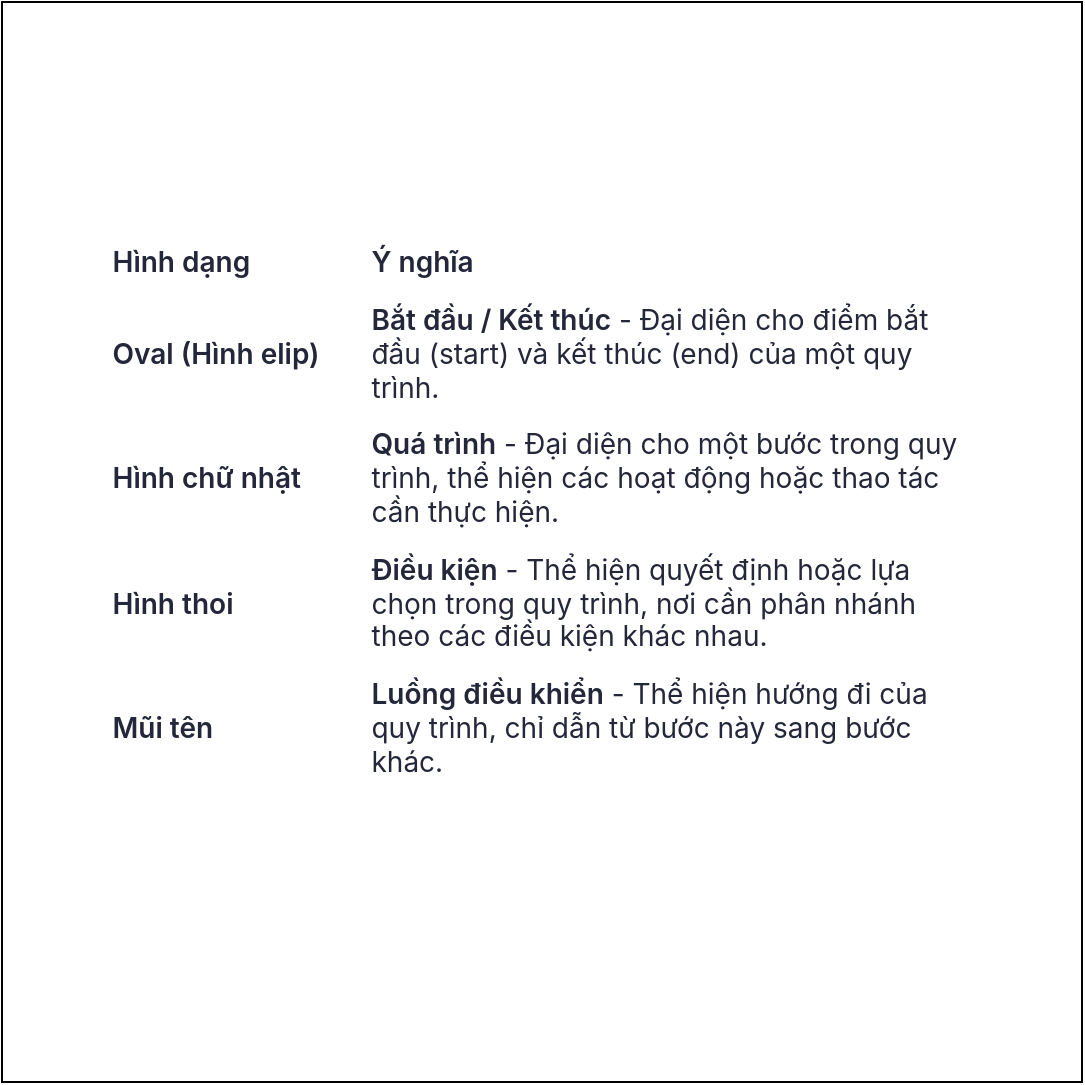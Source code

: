 <mxfile version="25.0.1" pages="7">
  <diagram id="C5RBs43oDa-KdzZeNtuy" name="Page-1">
    <mxGraphModel dx="1666" dy="815" grid="1" gridSize="10" guides="1" tooltips="1" connect="1" arrows="1" fold="1" page="1" pageScale="1" pageWidth="827" pageHeight="1169" math="0" shadow="0">
      <root>
        <mxCell id="WIyWlLk6GJQsqaUBKTNV-0" />
        <mxCell id="WIyWlLk6GJQsqaUBKTNV-1" parent="WIyWlLk6GJQsqaUBKTNV-0" />
        <mxCell id="lE2hWkCyO-wVZT4R470j-0" value="&#xa;&lt;table style=&quot;--tw-border-spacing-x: 0; --tw-border-spacing-y: 0; --tw-translate-x: 0; --tw-translate-y: 0; --tw-rotate: 0; --tw-skew-x: 0; --tw-skew-y: 0; --tw-scale-x: 1; --tw-scale-y: 1; --tw-pan-x: ; --tw-pan-y: ; --tw-pinch-zoom: ; --tw-scroll-snap-strictness: proximity; --tw-gradient-from-position: ; --tw-gradient-via-position: ; --tw-gradient-to-position: ; --tw-ordinal: ; --tw-slashed-zero: ; --tw-numeric-figure: ; --tw-numeric-spacing: ; --tw-numeric-fraction: ; --tw-ring-inset: ; --tw-ring-offset-width: 0px; --tw-ring-offset-color: #fff; --tw-ring-color: rgb(59 130 246 / .5); --tw-ring-offset-shadow: 0 0 #0000; --tw-ring-shadow: 0 0 #0000; --tw-shadow: 0 0 #0000; --tw-shadow-colored: 0 0 #0000; --tw-blur: ; --tw-brightness: ; --tw-contrast: ; --tw-grayscale: ; --tw-hue-rotate: ; --tw-invert: ; --tw-saturate: ; --tw-sepia: ; --tw-drop-shadow: ; --tw-backdrop-blur: ; --tw-backdrop-brightness: ; --tw-backdrop-contrast: ; --tw-backdrop-grayscale: ; --tw-backdrop-hue-rotate: ; --tw-backdrop-invert: ; --tw-backdrop-opacity: ; --tw-backdrop-saturate: ; --tw-backdrop-sepia: ; --tw-contain-size: ; --tw-contain-layout: ; --tw-contain-paint: ; --tw-contain-style: ; border-spacing: 0px; border-collapse: separate; display: block; width: max-content; max-width: 100%; overflow: auto; margin-top: 0px; margin-bottom: 16px; color: rgba(6, 8, 31, 0.88); font-family: D-DINExp, &amp;quot;DM Sans&amp;quot;, -apple-system, BlinkMacSystemFont, &amp;quot;Segoe UI&amp;quot;, Roboto, &amp;quot;Helvetica Neue&amp;quot;, Arial, &amp;quot;Noto Sans&amp;quot;, sans-serif, &amp;quot;Apple Color Emoji&amp;quot;, &amp;quot;Segoe UI Emoji&amp;quot;, &amp;quot;Segoe UI Symbol&amp;quot;, &amp;quot;Noto Color Emoji&amp;quot;; font-size: 14px; font-style: normal; font-variant-ligatures: normal; font-variant-caps: normal; font-weight: 400; letter-spacing: normal; orphans: 2; text-align: start; text-transform: none; widows: 2; word-spacing: 0px; -webkit-text-stroke-width: 0px; white-space: normal; background-color: rgb(255, 255, 255); text-decoration-thickness: initial; text-decoration-style: initial; text-decoration-color: initial;&quot; class=&quot;preview&quot;&gt;&lt;thead style=&quot;--tw-border-spacing-x: 0; --tw-border-spacing-y: 0; --tw-translate-x: 0; --tw-translate-y: 0; --tw-rotate: 0; --tw-skew-x: 0; --tw-skew-y: 0; --tw-scale-x: 1; --tw-scale-y: 1; --tw-pan-x: ; --tw-pan-y: ; --tw-pinch-zoom: ; --tw-scroll-snap-strictness: proximity; --tw-gradient-from-position: ; --tw-gradient-via-position: ; --tw-gradient-to-position: ; --tw-ordinal: ; --tw-slashed-zero: ; --tw-numeric-figure: ; --tw-numeric-spacing: ; --tw-numeric-fraction: ; --tw-ring-inset: ; --tw-ring-offset-width: 0px; --tw-ring-offset-color: #fff; --tw-ring-color: rgb(59 130 246 / .5); --tw-ring-offset-shadow: 0 0 #0000; --tw-ring-shadow: 0 0 #0000; --tw-shadow: 0 0 #0000; --tw-shadow-colored: 0 0 #0000; --tw-blur: ; --tw-brightness: ; --tw-contrast: ; --tw-grayscale: ; --tw-hue-rotate: ; --tw-invert: ; --tw-saturate: ; --tw-sepia: ; --tw-drop-shadow: ; --tw-backdrop-blur: ; --tw-backdrop-brightness: ; --tw-backdrop-contrast: ; --tw-backdrop-grayscale: ; --tw-backdrop-hue-rotate: ; --tw-backdrop-invert: ; --tw-backdrop-opacity: ; --tw-backdrop-saturate: ; --tw-backdrop-sepia: ; --tw-contain-size: ; --tw-contain-layout: ; --tw-contain-paint: ; --tw-contain-style: ;&quot;&gt;&lt;tr style=&quot;--tw-border-spacing-x: 0; --tw-border-spacing-y: 0; --tw-translate-x: 0; --tw-translate-y: 0; --tw-rotate: 0; --tw-skew-x: 0; --tw-skew-y: 0; --tw-scale-x: 1; --tw-scale-y: 1; --tw-pan-x: ; --tw-pan-y: ; --tw-pinch-zoom: ; --tw-scroll-snap-strictness: proximity; --tw-gradient-from-position: ; --tw-gradient-via-position: ; --tw-gradient-to-position: ; --tw-ordinal: ; --tw-slashed-zero: ; --tw-numeric-figure: ; --tw-numeric-spacing: ; --tw-numeric-fraction: ; --tw-ring-inset: ; --tw-ring-offset-width: 0px; --tw-ring-offset-color: #fff; --tw-ring-color: rgb(59 130 246 / .5); --tw-ring-offset-shadow: 0 0 #0000; --tw-ring-shadow: 0 0 #0000; --tw-shadow: 0 0 #0000; --tw-shadow-colored: 0 0 #0000; --tw-blur: ; --tw-brightness: ; --tw-contrast: ; --tw-grayscale: ; --tw-hue-rotate: ; --tw-invert: ; --tw-saturate: ; --tw-sepia: ; --tw-drop-shadow: ; --tw-backdrop-blur: ; --tw-backdrop-brightness: ; --tw-backdrop-contrast: ; --tw-backdrop-grayscale: ; --tw-backdrop-hue-rotate: ; --tw-backdrop-invert: ; --tw-backdrop-opacity: ; --tw-backdrop-saturate: ; --tw-backdrop-sepia: ; --tw-contain-size: ; --tw-contain-layout: ; --tw-contain-paint: ; --tw-contain-style: ; background-color: var(--sds-color-grey-fill2-hover);&quot;&gt;&lt;th style=&quot;--tw-border-spacing-x: 0; --tw-border-spacing-y: 0; --tw-translate-x: 0; --tw-translate-y: 0; --tw-rotate: 0; --tw-skew-x: 0; --tw-skew-y: 0; --tw-scale-x: 1; --tw-scale-y: 1; --tw-pan-x: ; --tw-pan-y: ; --tw-pinch-zoom: ; --tw-scroll-snap-strictness: proximity; --tw-gradient-from-position: ; --tw-gradient-via-position: ; --tw-gradient-to-position: ; --tw-ordinal: ; --tw-slashed-zero: ; --tw-numeric-figure: ; --tw-numeric-spacing: ; --tw-numeric-fraction: ; --tw-ring-inset: ; --tw-ring-offset-width: 0px; --tw-ring-offset-color: #fff; --tw-ring-color: rgb(59 130 246 / .5); --tw-ring-offset-shadow: 0 0 #0000; --tw-ring-shadow: 0 0 #0000; --tw-shadow: 0 0 #0000; --tw-shadow-colored: 0 0 #0000; --tw-blur: ; --tw-brightness: ; --tw-contrast: ; --tw-grayscale: ; --tw-hue-rotate: ; --tw-invert: ; --tw-saturate: ; --tw-sepia: ; --tw-drop-shadow: ; --tw-backdrop-blur: ; --tw-backdrop-brightness: ; --tw-backdrop-contrast: ; --tw-backdrop-grayscale: ; --tw-backdrop-hue-rotate: ; --tw-backdrop-invert: ; --tw-backdrop-opacity: ; --tw-backdrop-saturate: ; --tw-backdrop-sepia: ; --tw-contain-size: ; --tw-contain-layout: ; --tw-contain-paint: ; --tw-contain-style: ; padding: 6px 13px; font-weight: 600; text-align: left; max-width: 300px; border-left: none;&quot;&gt;Hình dạng&lt;/th&gt;&lt;th style=&quot;--tw-border-spacing-x: 0; --tw-border-spacing-y: 0; --tw-translate-x: 0; --tw-translate-y: 0; --tw-rotate: 0; --tw-skew-x: 0; --tw-skew-y: 0; --tw-scale-x: 1; --tw-scale-y: 1; --tw-pan-x: ; --tw-pan-y: ; --tw-pinch-zoom: ; --tw-scroll-snap-strictness: proximity; --tw-gradient-from-position: ; --tw-gradient-via-position: ; --tw-gradient-to-position: ; --tw-ordinal: ; --tw-slashed-zero: ; --tw-numeric-figure: ; --tw-numeric-spacing: ; --tw-numeric-fraction: ; --tw-ring-inset: ; --tw-ring-offset-width: 0px; --tw-ring-offset-color: #fff; --tw-ring-color: rgb(59 130 246 / .5); --tw-ring-offset-shadow: 0 0 #0000; --tw-ring-shadow: 0 0 #0000; --tw-shadow: 0 0 #0000; --tw-shadow-colored: 0 0 #0000; --tw-blur: ; --tw-brightness: ; --tw-contrast: ; --tw-grayscale: ; --tw-hue-rotate: ; --tw-invert: ; --tw-saturate: ; --tw-sepia: ; --tw-drop-shadow: ; --tw-backdrop-blur: ; --tw-backdrop-brightness: ; --tw-backdrop-contrast: ; --tw-backdrop-grayscale: ; --tw-backdrop-hue-rotate: ; --tw-backdrop-invert: ; --tw-backdrop-opacity: ; --tw-backdrop-saturate: ; --tw-backdrop-sepia: ; --tw-contain-size: ; --tw-contain-layout: ; --tw-contain-paint: ; --tw-contain-style: ; padding: 6px 13px; font-weight: 600; text-align: left; max-width: 300px; border-right: 1px solid var(--table-border-color);&quot;&gt;Ý nghĩa&lt;/th&gt;&lt;/tr&gt;&lt;/thead&gt;&lt;tbody style=&quot;--tw-border-spacing-x: 0; --tw-border-spacing-y: 0; --tw-translate-x: 0; --tw-translate-y: 0; --tw-rotate: 0; --tw-skew-x: 0; --tw-skew-y: 0; --tw-scale-x: 1; --tw-scale-y: 1; --tw-pan-x: ; --tw-pan-y: ; --tw-pinch-zoom: ; --tw-scroll-snap-strictness: proximity; --tw-gradient-from-position: ; --tw-gradient-via-position: ; --tw-gradient-to-position: ; --tw-ordinal: ; --tw-slashed-zero: ; --tw-numeric-figure: ; --tw-numeric-spacing: ; --tw-numeric-fraction: ; --tw-ring-inset: ; --tw-ring-offset-width: 0px; --tw-ring-offset-color: #fff; --tw-ring-color: rgb(59 130 246 / .5); --tw-ring-offset-shadow: 0 0 #0000; --tw-ring-shadow: 0 0 #0000; --tw-shadow: 0 0 #0000; --tw-shadow-colored: 0 0 #0000; --tw-blur: ; --tw-brightness: ; --tw-contrast: ; --tw-grayscale: ; --tw-hue-rotate: ; --tw-invert: ; --tw-saturate: ; --tw-sepia: ; --tw-drop-shadow: ; --tw-backdrop-blur: ; --tw-backdrop-brightness: ; --tw-backdrop-contrast: ; --tw-backdrop-grayscale: ; --tw-backdrop-hue-rotate: ; --tw-backdrop-invert: ; --tw-backdrop-opacity: ; --tw-backdrop-saturate: ; --tw-backdrop-sepia: ; --tw-contain-size: ; --tw-contain-layout: ; --tw-contain-paint: ; --tw-contain-style: ;&quot;&gt;&lt;tr style=&quot;--tw-border-spacing-x: 0; --tw-border-spacing-y: 0; --tw-translate-x: 0; --tw-translate-y: 0; --tw-rotate: 0; --tw-skew-x: 0; --tw-skew-y: 0; --tw-scale-x: 1; --tw-scale-y: 1; --tw-pan-x: ; --tw-pan-y: ; --tw-pinch-zoom: ; --tw-scroll-snap-strictness: proximity; --tw-gradient-from-position: ; --tw-gradient-via-position: ; --tw-gradient-to-position: ; --tw-ordinal: ; --tw-slashed-zero: ; --tw-numeric-figure: ; --tw-numeric-spacing: ; --tw-numeric-fraction: ; --tw-ring-inset: ; --tw-ring-offset-width: 0px; --tw-ring-offset-color: #fff; --tw-ring-color: rgb(59 130 246 / .5); --tw-ring-offset-shadow: 0 0 #0000; --tw-ring-shadow: 0 0 #0000; --tw-shadow: 0 0 #0000; --tw-shadow-colored: 0 0 #0000; --tw-blur: ; --tw-brightness: ; --tw-contrast: ; --tw-grayscale: ; --tw-hue-rotate: ; --tw-invert: ; --tw-saturate: ; --tw-sepia: ; --tw-drop-shadow: ; --tw-backdrop-blur: ; --tw-backdrop-brightness: ; --tw-backdrop-contrast: ; --tw-backdrop-grayscale: ; --tw-backdrop-hue-rotate: ; --tw-backdrop-invert: ; --tw-backdrop-opacity: ; --tw-backdrop-saturate: ; --tw-backdrop-sepia: ; --tw-contain-size: ; --tw-contain-layout: ; --tw-contain-paint: ; --tw-contain-style: ; background-color: transparent;&quot;&gt;&lt;td style=&quot;--tw-border-spacing-x: 0; --tw-border-spacing-y: 0; --tw-translate-x: 0; --tw-translate-y: 0; --tw-rotate: 0; --tw-skew-x: 0; --tw-skew-y: 0; --tw-scale-x: 1; --tw-scale-y: 1; --tw-pan-x: ; --tw-pan-y: ; --tw-pinch-zoom: ; --tw-scroll-snap-strictness: proximity; --tw-gradient-from-position: ; --tw-gradient-via-position: ; --tw-gradient-to-position: ; --tw-ordinal: ; --tw-slashed-zero: ; --tw-numeric-figure: ; --tw-numeric-spacing: ; --tw-numeric-fraction: ; --tw-ring-inset: ; --tw-ring-offset-width: 0px; --tw-ring-offset-color: #fff; --tw-ring-color: rgb(59 130 246 / .5); --tw-ring-offset-shadow: 0 0 #0000; --tw-ring-shadow: 0 0 #0000; --tw-shadow: 0 0 #0000; --tw-shadow-colored: 0 0 #0000; --tw-blur: ; --tw-brightness: ; --tw-contrast: ; --tw-grayscale: ; --tw-hue-rotate: ; --tw-invert: ; --tw-saturate: ; --tw-sepia: ; --tw-drop-shadow: ; --tw-backdrop-blur: ; --tw-backdrop-brightness: ; --tw-backdrop-contrast: ; --tw-backdrop-grayscale: ; --tw-backdrop-hue-rotate: ; --tw-backdrop-invert: ; --tw-backdrop-opacity: ; --tw-backdrop-saturate: ; --tw-backdrop-sepia: ; --tw-contain-size: ; --tw-contain-layout: ; --tw-contain-paint: ; --tw-contain-style: ; padding: 6px 13px; max-width: 300px; border-left: none;&quot;&gt;&lt;strong style=&quot;--tw-border-spacing-x: 0; --tw-border-spacing-y: 0; --tw-translate-x: 0; --tw-translate-y: 0; --tw-rotate: 0; --tw-skew-x: 0; --tw-skew-y: 0; --tw-scale-x: 1; --tw-scale-y: 1; --tw-pan-x: ; --tw-pan-y: ; --tw-pinch-zoom: ; --tw-scroll-snap-strictness: proximity; --tw-gradient-from-position: ; --tw-gradient-via-position: ; --tw-gradient-to-position: ; --tw-ordinal: ; --tw-slashed-zero: ; --tw-numeric-figure: ; --tw-numeric-spacing: ; --tw-numeric-fraction: ; --tw-ring-inset: ; --tw-ring-offset-width: 0px; --tw-ring-offset-color: #fff; --tw-ring-color: rgb(59 130 246 / .5); --tw-ring-offset-shadow: 0 0 #0000; --tw-ring-shadow: 0 0 #0000; --tw-shadow: 0 0 #0000; --tw-shadow-colored: 0 0 #0000; --tw-blur: ; --tw-brightness: ; --tw-contrast: ; --tw-grayscale: ; --tw-hue-rotate: ; --tw-invert: ; --tw-saturate: ; --tw-sepia: ; --tw-drop-shadow: ; --tw-backdrop-blur: ; --tw-backdrop-brightness: ; --tw-backdrop-contrast: ; --tw-backdrop-grayscale: ; --tw-backdrop-hue-rotate: ; --tw-backdrop-invert: ; --tw-backdrop-opacity: ; --tw-backdrop-saturate: ; --tw-backdrop-sepia: ; --tw-contain-size: ; --tw-contain-layout: ; --tw-contain-paint: ; --tw-contain-style: ; font-weight: 600;&quot;&gt;Oval (Hình elip)&lt;/strong&gt;&lt;/td&gt;&lt;td style=&quot;--tw-border-spacing-x: 0; --tw-border-spacing-y: 0; --tw-translate-x: 0; --tw-translate-y: 0; --tw-rotate: 0; --tw-skew-x: 0; --tw-skew-y: 0; --tw-scale-x: 1; --tw-scale-y: 1; --tw-pan-x: ; --tw-pan-y: ; --tw-pinch-zoom: ; --tw-scroll-snap-strictness: proximity; --tw-gradient-from-position: ; --tw-gradient-via-position: ; --tw-gradient-to-position: ; --tw-ordinal: ; --tw-slashed-zero: ; --tw-numeric-figure: ; --tw-numeric-spacing: ; --tw-numeric-fraction: ; --tw-ring-inset: ; --tw-ring-offset-width: 0px; --tw-ring-offset-color: #fff; --tw-ring-color: rgb(59 130 246 / .5); --tw-ring-offset-shadow: 0 0 #0000; --tw-ring-shadow: 0 0 #0000; --tw-shadow: 0 0 #0000; --tw-shadow-colored: 0 0 #0000; --tw-blur: ; --tw-brightness: ; --tw-contrast: ; --tw-grayscale: ; --tw-hue-rotate: ; --tw-invert: ; --tw-saturate: ; --tw-sepia: ; --tw-drop-shadow: ; --tw-backdrop-blur: ; --tw-backdrop-brightness: ; --tw-backdrop-contrast: ; --tw-backdrop-grayscale: ; --tw-backdrop-hue-rotate: ; --tw-backdrop-invert: ; --tw-backdrop-opacity: ; --tw-backdrop-saturate: ; --tw-backdrop-sepia: ; --tw-contain-size: ; --tw-contain-layout: ; --tw-contain-paint: ; --tw-contain-style: ; padding: 6px 13px; max-width: 300px; border-right: 1px solid var(--table-border-color);&quot;&gt;&lt;strong style=&quot;--tw-border-spacing-x: 0; --tw-border-spacing-y: 0; --tw-translate-x: 0; --tw-translate-y: 0; --tw-rotate: 0; --tw-skew-x: 0; --tw-skew-y: 0; --tw-scale-x: 1; --tw-scale-y: 1; --tw-pan-x: ; --tw-pan-y: ; --tw-pinch-zoom: ; --tw-scroll-snap-strictness: proximity; --tw-gradient-from-position: ; --tw-gradient-via-position: ; --tw-gradient-to-position: ; --tw-ordinal: ; --tw-slashed-zero: ; --tw-numeric-figure: ; --tw-numeric-spacing: ; --tw-numeric-fraction: ; --tw-ring-inset: ; --tw-ring-offset-width: 0px; --tw-ring-offset-color: #fff; --tw-ring-color: rgb(59 130 246 / .5); --tw-ring-offset-shadow: 0 0 #0000; --tw-ring-shadow: 0 0 #0000; --tw-shadow: 0 0 #0000; --tw-shadow-colored: 0 0 #0000; --tw-blur: ; --tw-brightness: ; --tw-contrast: ; --tw-grayscale: ; --tw-hue-rotate: ; --tw-invert: ; --tw-saturate: ; --tw-sepia: ; --tw-drop-shadow: ; --tw-backdrop-blur: ; --tw-backdrop-brightness: ; --tw-backdrop-contrast: ; --tw-backdrop-grayscale: ; --tw-backdrop-hue-rotate: ; --tw-backdrop-invert: ; --tw-backdrop-opacity: ; --tw-backdrop-saturate: ; --tw-backdrop-sepia: ; --tw-contain-size: ; --tw-contain-layout: ; --tw-contain-paint: ; --tw-contain-style: ; font-weight: 600;&quot;&gt;Bắt đầu / Kết thúc&lt;/strong&gt;&lt;span&gt;&amp;nbsp;&lt;/span&gt;- Đại diện cho điểm bắt đầu (start) và kết thúc (end) của một quy trình.&lt;/td&gt;&lt;/tr&gt;&lt;tr style=&quot;--tw-border-spacing-x: 0; --tw-border-spacing-y: 0; --tw-translate-x: 0; --tw-translate-y: 0; --tw-rotate: 0; --tw-skew-x: 0; --tw-skew-y: 0; --tw-scale-x: 1; --tw-scale-y: 1; --tw-pan-x: ; --tw-pan-y: ; --tw-pinch-zoom: ; --tw-scroll-snap-strictness: proximity; --tw-gradient-from-position: ; --tw-gradient-via-position: ; --tw-gradient-to-position: ; --tw-ordinal: ; --tw-slashed-zero: ; --tw-numeric-figure: ; --tw-numeric-spacing: ; --tw-numeric-fraction: ; --tw-ring-inset: ; --tw-ring-offset-width: 0px; --tw-ring-offset-color: #fff; --tw-ring-color: rgb(59 130 246 / .5); --tw-ring-offset-shadow: 0 0 #0000; --tw-ring-shadow: 0 0 #0000; --tw-shadow: 0 0 #0000; --tw-shadow-colored: 0 0 #0000; --tw-blur: ; --tw-brightness: ; --tw-contrast: ; --tw-grayscale: ; --tw-hue-rotate: ; --tw-invert: ; --tw-saturate: ; --tw-sepia: ; --tw-drop-shadow: ; --tw-backdrop-blur: ; --tw-backdrop-brightness: ; --tw-backdrop-contrast: ; --tw-backdrop-grayscale: ; --tw-backdrop-hue-rotate: ; --tw-backdrop-invert: ; --tw-backdrop-opacity: ; --tw-backdrop-saturate: ; --tw-backdrop-sepia: ; --tw-contain-size: ; --tw-contain-layout: ; --tw-contain-paint: ; --tw-contain-style: ; background-color: var(--sds-color-grey-fill2-normal);&quot;&gt;&lt;td style=&quot;--tw-border-spacing-x: 0; --tw-border-spacing-y: 0; --tw-translate-x: 0; --tw-translate-y: 0; --tw-rotate: 0; --tw-skew-x: 0; --tw-skew-y: 0; --tw-scale-x: 1; --tw-scale-y: 1; --tw-pan-x: ; --tw-pan-y: ; --tw-pinch-zoom: ; --tw-scroll-snap-strictness: proximity; --tw-gradient-from-position: ; --tw-gradient-via-position: ; --tw-gradient-to-position: ; --tw-ordinal: ; --tw-slashed-zero: ; --tw-numeric-figure: ; --tw-numeric-spacing: ; --tw-numeric-fraction: ; --tw-ring-inset: ; --tw-ring-offset-width: 0px; --tw-ring-offset-color: #fff; --tw-ring-color: rgb(59 130 246 / .5); --tw-ring-offset-shadow: 0 0 #0000; --tw-ring-shadow: 0 0 #0000; --tw-shadow: 0 0 #0000; --tw-shadow-colored: 0 0 #0000; --tw-blur: ; --tw-brightness: ; --tw-contrast: ; --tw-grayscale: ; --tw-hue-rotate: ; --tw-invert: ; --tw-saturate: ; --tw-sepia: ; --tw-drop-shadow: ; --tw-backdrop-blur: ; --tw-backdrop-brightness: ; --tw-backdrop-contrast: ; --tw-backdrop-grayscale: ; --tw-backdrop-hue-rotate: ; --tw-backdrop-invert: ; --tw-backdrop-opacity: ; --tw-backdrop-saturate: ; --tw-backdrop-sepia: ; --tw-contain-size: ; --tw-contain-layout: ; --tw-contain-paint: ; --tw-contain-style: ; padding: 6px 13px; max-width: 300px; border-left: none;&quot;&gt;&lt;strong style=&quot;--tw-border-spacing-x: 0; --tw-border-spacing-y: 0; --tw-translate-x: 0; --tw-translate-y: 0; --tw-rotate: 0; --tw-skew-x: 0; --tw-skew-y: 0; --tw-scale-x: 1; --tw-scale-y: 1; --tw-pan-x: ; --tw-pan-y: ; --tw-pinch-zoom: ; --tw-scroll-snap-strictness: proximity; --tw-gradient-from-position: ; --tw-gradient-via-position: ; --tw-gradient-to-position: ; --tw-ordinal: ; --tw-slashed-zero: ; --tw-numeric-figure: ; --tw-numeric-spacing: ; --tw-numeric-fraction: ; --tw-ring-inset: ; --tw-ring-offset-width: 0px; --tw-ring-offset-color: #fff; --tw-ring-color: rgb(59 130 246 / .5); --tw-ring-offset-shadow: 0 0 #0000; --tw-ring-shadow: 0 0 #0000; --tw-shadow: 0 0 #0000; --tw-shadow-colored: 0 0 #0000; --tw-blur: ; --tw-brightness: ; --tw-contrast: ; --tw-grayscale: ; --tw-hue-rotate: ; --tw-invert: ; --tw-saturate: ; --tw-sepia: ; --tw-drop-shadow: ; --tw-backdrop-blur: ; --tw-backdrop-brightness: ; --tw-backdrop-contrast: ; --tw-backdrop-grayscale: ; --tw-backdrop-hue-rotate: ; --tw-backdrop-invert: ; --tw-backdrop-opacity: ; --tw-backdrop-saturate: ; --tw-backdrop-sepia: ; --tw-contain-size: ; --tw-contain-layout: ; --tw-contain-paint: ; --tw-contain-style: ; font-weight: 600;&quot;&gt;Hình chữ nhật&lt;/strong&gt;&lt;/td&gt;&lt;td style=&quot;--tw-border-spacing-x: 0; --tw-border-spacing-y: 0; --tw-translate-x: 0; --tw-translate-y: 0; --tw-rotate: 0; --tw-skew-x: 0; --tw-skew-y: 0; --tw-scale-x: 1; --tw-scale-y: 1; --tw-pan-x: ; --tw-pan-y: ; --tw-pinch-zoom: ; --tw-scroll-snap-strictness: proximity; --tw-gradient-from-position: ; --tw-gradient-via-position: ; --tw-gradient-to-position: ; --tw-ordinal: ; --tw-slashed-zero: ; --tw-numeric-figure: ; --tw-numeric-spacing: ; --tw-numeric-fraction: ; --tw-ring-inset: ; --tw-ring-offset-width: 0px; --tw-ring-offset-color: #fff; --tw-ring-color: rgb(59 130 246 / .5); --tw-ring-offset-shadow: 0 0 #0000; --tw-ring-shadow: 0 0 #0000; --tw-shadow: 0 0 #0000; --tw-shadow-colored: 0 0 #0000; --tw-blur: ; --tw-brightness: ; --tw-contrast: ; --tw-grayscale: ; --tw-hue-rotate: ; --tw-invert: ; --tw-saturate: ; --tw-sepia: ; --tw-drop-shadow: ; --tw-backdrop-blur: ; --tw-backdrop-brightness: ; --tw-backdrop-contrast: ; --tw-backdrop-grayscale: ; --tw-backdrop-hue-rotate: ; --tw-backdrop-invert: ; --tw-backdrop-opacity: ; --tw-backdrop-saturate: ; --tw-backdrop-sepia: ; --tw-contain-size: ; --tw-contain-layout: ; --tw-contain-paint: ; --tw-contain-style: ; padding: 6px 13px; max-width: 300px; border-right: 1px solid var(--table-border-color);&quot;&gt;&lt;strong style=&quot;--tw-border-spacing-x: 0; --tw-border-spacing-y: 0; --tw-translate-x: 0; --tw-translate-y: 0; --tw-rotate: 0; --tw-skew-x: 0; --tw-skew-y: 0; --tw-scale-x: 1; --tw-scale-y: 1; --tw-pan-x: ; --tw-pan-y: ; --tw-pinch-zoom: ; --tw-scroll-snap-strictness: proximity; --tw-gradient-from-position: ; --tw-gradient-via-position: ; --tw-gradient-to-position: ; --tw-ordinal: ; --tw-slashed-zero: ; --tw-numeric-figure: ; --tw-numeric-spacing: ; --tw-numeric-fraction: ; --tw-ring-inset: ; --tw-ring-offset-width: 0px; --tw-ring-offset-color: #fff; --tw-ring-color: rgb(59 130 246 / .5); --tw-ring-offset-shadow: 0 0 #0000; --tw-ring-shadow: 0 0 #0000; --tw-shadow: 0 0 #0000; --tw-shadow-colored: 0 0 #0000; --tw-blur: ; --tw-brightness: ; --tw-contrast: ; --tw-grayscale: ; --tw-hue-rotate: ; --tw-invert: ; --tw-saturate: ; --tw-sepia: ; --tw-drop-shadow: ; --tw-backdrop-blur: ; --tw-backdrop-brightness: ; --tw-backdrop-contrast: ; --tw-backdrop-grayscale: ; --tw-backdrop-hue-rotate: ; --tw-backdrop-invert: ; --tw-backdrop-opacity: ; --tw-backdrop-saturate: ; --tw-backdrop-sepia: ; --tw-contain-size: ; --tw-contain-layout: ; --tw-contain-paint: ; --tw-contain-style: ; font-weight: 600;&quot;&gt;Quá trình&lt;/strong&gt;&lt;span&gt;&amp;nbsp;&lt;/span&gt;- Đại diện cho một bước trong quy trình, thể hiện các hoạt động hoặc thao tác cần thực hiện.&lt;/td&gt;&lt;/tr&gt;&lt;tr style=&quot;--tw-border-spacing-x: 0; --tw-border-spacing-y: 0; --tw-translate-x: 0; --tw-translate-y: 0; --tw-rotate: 0; --tw-skew-x: 0; --tw-skew-y: 0; --tw-scale-x: 1; --tw-scale-y: 1; --tw-pan-x: ; --tw-pan-y: ; --tw-pinch-zoom: ; --tw-scroll-snap-strictness: proximity; --tw-gradient-from-position: ; --tw-gradient-via-position: ; --tw-gradient-to-position: ; --tw-ordinal: ; --tw-slashed-zero: ; --tw-numeric-figure: ; --tw-numeric-spacing: ; --tw-numeric-fraction: ; --tw-ring-inset: ; --tw-ring-offset-width: 0px; --tw-ring-offset-color: #fff; --tw-ring-color: rgb(59 130 246 / .5); --tw-ring-offset-shadow: 0 0 #0000; --tw-ring-shadow: 0 0 #0000; --tw-shadow: 0 0 #0000; --tw-shadow-colored: 0 0 #0000; --tw-blur: ; --tw-brightness: ; --tw-contrast: ; --tw-grayscale: ; --tw-hue-rotate: ; --tw-invert: ; --tw-saturate: ; --tw-sepia: ; --tw-drop-shadow: ; --tw-backdrop-blur: ; --tw-backdrop-brightness: ; --tw-backdrop-contrast: ; --tw-backdrop-grayscale: ; --tw-backdrop-hue-rotate: ; --tw-backdrop-invert: ; --tw-backdrop-opacity: ; --tw-backdrop-saturate: ; --tw-backdrop-sepia: ; --tw-contain-size: ; --tw-contain-layout: ; --tw-contain-paint: ; --tw-contain-style: ; background-color: transparent;&quot;&gt;&lt;td style=&quot;--tw-border-spacing-x: 0; --tw-border-spacing-y: 0; --tw-translate-x: 0; --tw-translate-y: 0; --tw-rotate: 0; --tw-skew-x: 0; --tw-skew-y: 0; --tw-scale-x: 1; --tw-scale-y: 1; --tw-pan-x: ; --tw-pan-y: ; --tw-pinch-zoom: ; --tw-scroll-snap-strictness: proximity; --tw-gradient-from-position: ; --tw-gradient-via-position: ; --tw-gradient-to-position: ; --tw-ordinal: ; --tw-slashed-zero: ; --tw-numeric-figure: ; --tw-numeric-spacing: ; --tw-numeric-fraction: ; --tw-ring-inset: ; --tw-ring-offset-width: 0px; --tw-ring-offset-color: #fff; --tw-ring-color: rgb(59 130 246 / .5); --tw-ring-offset-shadow: 0 0 #0000; --tw-ring-shadow: 0 0 #0000; --tw-shadow: 0 0 #0000; --tw-shadow-colored: 0 0 #0000; --tw-blur: ; --tw-brightness: ; --tw-contrast: ; --tw-grayscale: ; --tw-hue-rotate: ; --tw-invert: ; --tw-saturate: ; --tw-sepia: ; --tw-drop-shadow: ; --tw-backdrop-blur: ; --tw-backdrop-brightness: ; --tw-backdrop-contrast: ; --tw-backdrop-grayscale: ; --tw-backdrop-hue-rotate: ; --tw-backdrop-invert: ; --tw-backdrop-opacity: ; --tw-backdrop-saturate: ; --tw-backdrop-sepia: ; --tw-contain-size: ; --tw-contain-layout: ; --tw-contain-paint: ; --tw-contain-style: ; padding: 6px 13px; max-width: 300px; border-left: none;&quot;&gt;&lt;strong style=&quot;--tw-border-spacing-x: 0; --tw-border-spacing-y: 0; --tw-translate-x: 0; --tw-translate-y: 0; --tw-rotate: 0; --tw-skew-x: 0; --tw-skew-y: 0; --tw-scale-x: 1; --tw-scale-y: 1; --tw-pan-x: ; --tw-pan-y: ; --tw-pinch-zoom: ; --tw-scroll-snap-strictness: proximity; --tw-gradient-from-position: ; --tw-gradient-via-position: ; --tw-gradient-to-position: ; --tw-ordinal: ; --tw-slashed-zero: ; --tw-numeric-figure: ; --tw-numeric-spacing: ; --tw-numeric-fraction: ; --tw-ring-inset: ; --tw-ring-offset-width: 0px; --tw-ring-offset-color: #fff; --tw-ring-color: rgb(59 130 246 / .5); --tw-ring-offset-shadow: 0 0 #0000; --tw-ring-shadow: 0 0 #0000; --tw-shadow: 0 0 #0000; --tw-shadow-colored: 0 0 #0000; --tw-blur: ; --tw-brightness: ; --tw-contrast: ; --tw-grayscale: ; --tw-hue-rotate: ; --tw-invert: ; --tw-saturate: ; --tw-sepia: ; --tw-drop-shadow: ; --tw-backdrop-blur: ; --tw-backdrop-brightness: ; --tw-backdrop-contrast: ; --tw-backdrop-grayscale: ; --tw-backdrop-hue-rotate: ; --tw-backdrop-invert: ; --tw-backdrop-opacity: ; --tw-backdrop-saturate: ; --tw-backdrop-sepia: ; --tw-contain-size: ; --tw-contain-layout: ; --tw-contain-paint: ; --tw-contain-style: ; font-weight: 600;&quot;&gt;Hình thoi&lt;/strong&gt;&lt;/td&gt;&lt;td style=&quot;--tw-border-spacing-x: 0; --tw-border-spacing-y: 0; --tw-translate-x: 0; --tw-translate-y: 0; --tw-rotate: 0; --tw-skew-x: 0; --tw-skew-y: 0; --tw-scale-x: 1; --tw-scale-y: 1; --tw-pan-x: ; --tw-pan-y: ; --tw-pinch-zoom: ; --tw-scroll-snap-strictness: proximity; --tw-gradient-from-position: ; --tw-gradient-via-position: ; --tw-gradient-to-position: ; --tw-ordinal: ; --tw-slashed-zero: ; --tw-numeric-figure: ; --tw-numeric-spacing: ; --tw-numeric-fraction: ; --tw-ring-inset: ; --tw-ring-offset-width: 0px; --tw-ring-offset-color: #fff; --tw-ring-color: rgb(59 130 246 / .5); --tw-ring-offset-shadow: 0 0 #0000; --tw-ring-shadow: 0 0 #0000; --tw-shadow: 0 0 #0000; --tw-shadow-colored: 0 0 #0000; --tw-blur: ; --tw-brightness: ; --tw-contrast: ; --tw-grayscale: ; --tw-hue-rotate: ; --tw-invert: ; --tw-saturate: ; --tw-sepia: ; --tw-drop-shadow: ; --tw-backdrop-blur: ; --tw-backdrop-brightness: ; --tw-backdrop-contrast: ; --tw-backdrop-grayscale: ; --tw-backdrop-hue-rotate: ; --tw-backdrop-invert: ; --tw-backdrop-opacity: ; --tw-backdrop-saturate: ; --tw-backdrop-sepia: ; --tw-contain-size: ; --tw-contain-layout: ; --tw-contain-paint: ; --tw-contain-style: ; padding: 6px 13px; max-width: 300px; border-right: 1px solid var(--table-border-color);&quot;&gt;&lt;strong style=&quot;--tw-border-spacing-x: 0; --tw-border-spacing-y: 0; --tw-translate-x: 0; --tw-translate-y: 0; --tw-rotate: 0; --tw-skew-x: 0; --tw-skew-y: 0; --tw-scale-x: 1; --tw-scale-y: 1; --tw-pan-x: ; --tw-pan-y: ; --tw-pinch-zoom: ; --tw-scroll-snap-strictness: proximity; --tw-gradient-from-position: ; --tw-gradient-via-position: ; --tw-gradient-to-position: ; --tw-ordinal: ; --tw-slashed-zero: ; --tw-numeric-figure: ; --tw-numeric-spacing: ; --tw-numeric-fraction: ; --tw-ring-inset: ; --tw-ring-offset-width: 0px; --tw-ring-offset-color: #fff; --tw-ring-color: rgb(59 130 246 / .5); --tw-ring-offset-shadow: 0 0 #0000; --tw-ring-shadow: 0 0 #0000; --tw-shadow: 0 0 #0000; --tw-shadow-colored: 0 0 #0000; --tw-blur: ; --tw-brightness: ; --tw-contrast: ; --tw-grayscale: ; --tw-hue-rotate: ; --tw-invert: ; --tw-saturate: ; --tw-sepia: ; --tw-drop-shadow: ; --tw-backdrop-blur: ; --tw-backdrop-brightness: ; --tw-backdrop-contrast: ; --tw-backdrop-grayscale: ; --tw-backdrop-hue-rotate: ; --tw-backdrop-invert: ; --tw-backdrop-opacity: ; --tw-backdrop-saturate: ; --tw-backdrop-sepia: ; --tw-contain-size: ; --tw-contain-layout: ; --tw-contain-paint: ; --tw-contain-style: ; font-weight: 600;&quot;&gt;Điều kiện&lt;/strong&gt;&lt;span&gt;&amp;nbsp;&lt;/span&gt;- Thể hiện quyết định hoặc lựa chọn trong quy trình, nơi cần phân nhánh theo các điều kiện khác nhau.&lt;/td&gt;&lt;/tr&gt;&lt;tr style=&quot;--tw-border-spacing-x: 0; --tw-border-spacing-y: 0; --tw-translate-x: 0; --tw-translate-y: 0; --tw-rotate: 0; --tw-skew-x: 0; --tw-skew-y: 0; --tw-scale-x: 1; --tw-scale-y: 1; --tw-pan-x: ; --tw-pan-y: ; --tw-pinch-zoom: ; --tw-scroll-snap-strictness: proximity; --tw-gradient-from-position: ; --tw-gradient-via-position: ; --tw-gradient-to-position: ; --tw-ordinal: ; --tw-slashed-zero: ; --tw-numeric-figure: ; --tw-numeric-spacing: ; --tw-numeric-fraction: ; --tw-ring-inset: ; --tw-ring-offset-width: 0px; --tw-ring-offset-color: #fff; --tw-ring-color: rgb(59 130 246 / .5); --tw-ring-offset-shadow: 0 0 #0000; --tw-ring-shadow: 0 0 #0000; --tw-shadow: 0 0 #0000; --tw-shadow-colored: 0 0 #0000; --tw-blur: ; --tw-brightness: ; --tw-contrast: ; --tw-grayscale: ; --tw-hue-rotate: ; --tw-invert: ; --tw-saturate: ; --tw-sepia: ; --tw-drop-shadow: ; --tw-backdrop-blur: ; --tw-backdrop-brightness: ; --tw-backdrop-contrast: ; --tw-backdrop-grayscale: ; --tw-backdrop-hue-rotate: ; --tw-backdrop-invert: ; --tw-backdrop-opacity: ; --tw-backdrop-saturate: ; --tw-backdrop-sepia: ; --tw-contain-size: ; --tw-contain-layout: ; --tw-contain-paint: ; --tw-contain-style: ; background-color: var(--sds-color-grey-fill2-normal);&quot;&gt;&lt;td style=&quot;--tw-border-spacing-x: 0; --tw-border-spacing-y: 0; --tw-translate-x: 0; --tw-translate-y: 0; --tw-rotate: 0; --tw-skew-x: 0; --tw-skew-y: 0; --tw-scale-x: 1; --tw-scale-y: 1; --tw-pan-x: ; --tw-pan-y: ; --tw-pinch-zoom: ; --tw-scroll-snap-strictness: proximity; --tw-gradient-from-position: ; --tw-gradient-via-position: ; --tw-gradient-to-position: ; --tw-ordinal: ; --tw-slashed-zero: ; --tw-numeric-figure: ; --tw-numeric-spacing: ; --tw-numeric-fraction: ; --tw-ring-inset: ; --tw-ring-offset-width: 0px; --tw-ring-offset-color: #fff; --tw-ring-color: rgb(59 130 246 / .5); --tw-ring-offset-shadow: 0 0 #0000; --tw-ring-shadow: 0 0 #0000; --tw-shadow: 0 0 #0000; --tw-shadow-colored: 0 0 #0000; --tw-blur: ; --tw-brightness: ; --tw-contrast: ; --tw-grayscale: ; --tw-hue-rotate: ; --tw-invert: ; --tw-saturate: ; --tw-sepia: ; --tw-drop-shadow: ; --tw-backdrop-blur: ; --tw-backdrop-brightness: ; --tw-backdrop-contrast: ; --tw-backdrop-grayscale: ; --tw-backdrop-hue-rotate: ; --tw-backdrop-invert: ; --tw-backdrop-opacity: ; --tw-backdrop-saturate: ; --tw-backdrop-sepia: ; --tw-contain-size: ; --tw-contain-layout: ; --tw-contain-paint: ; --tw-contain-style: ; padding: 6px 13px; max-width: 300px; border-left: none; border-bottom: 1px solid var(--table-border-color);&quot;&gt;&lt;strong style=&quot;--tw-border-spacing-x: 0; --tw-border-spacing-y: 0; --tw-translate-x: 0; --tw-translate-y: 0; --tw-rotate: 0; --tw-skew-x: 0; --tw-skew-y: 0; --tw-scale-x: 1; --tw-scale-y: 1; --tw-pan-x: ; --tw-pan-y: ; --tw-pinch-zoom: ; --tw-scroll-snap-strictness: proximity; --tw-gradient-from-position: ; --tw-gradient-via-position: ; --tw-gradient-to-position: ; --tw-ordinal: ; --tw-slashed-zero: ; --tw-numeric-figure: ; --tw-numeric-spacing: ; --tw-numeric-fraction: ; --tw-ring-inset: ; --tw-ring-offset-width: 0px; --tw-ring-offset-color: #fff; --tw-ring-color: rgb(59 130 246 / .5); --tw-ring-offset-shadow: 0 0 #0000; --tw-ring-shadow: 0 0 #0000; --tw-shadow: 0 0 #0000; --tw-shadow-colored: 0 0 #0000; --tw-blur: ; --tw-brightness: ; --tw-contrast: ; --tw-grayscale: ; --tw-hue-rotate: ; --tw-invert: ; --tw-saturate: ; --tw-sepia: ; --tw-drop-shadow: ; --tw-backdrop-blur: ; --tw-backdrop-brightness: ; --tw-backdrop-contrast: ; --tw-backdrop-grayscale: ; --tw-backdrop-hue-rotate: ; --tw-backdrop-invert: ; --tw-backdrop-opacity: ; --tw-backdrop-saturate: ; --tw-backdrop-sepia: ; --tw-contain-size: ; --tw-contain-layout: ; --tw-contain-paint: ; --tw-contain-style: ; font-weight: 600;&quot;&gt;Mũi tên&lt;/strong&gt;&lt;/td&gt;&lt;td style=&quot;--tw-border-spacing-x: 0; --tw-border-spacing-y: 0; --tw-translate-x: 0; --tw-translate-y: 0; --tw-rotate: 0; --tw-skew-x: 0; --tw-skew-y: 0; --tw-scale-x: 1; --tw-scale-y: 1; --tw-pan-x: ; --tw-pan-y: ; --tw-pinch-zoom: ; --tw-scroll-snap-strictness: proximity; --tw-gradient-from-position: ; --tw-gradient-via-position: ; --tw-gradient-to-position: ; --tw-ordinal: ; --tw-slashed-zero: ; --tw-numeric-figure: ; --tw-numeric-spacing: ; --tw-numeric-fraction: ; --tw-ring-inset: ; --tw-ring-offset-width: 0px; --tw-ring-offset-color: #fff; --tw-ring-color: rgb(59 130 246 / .5); --tw-ring-offset-shadow: 0 0 #0000; --tw-ring-shadow: 0 0 #0000; --tw-shadow: 0 0 #0000; --tw-shadow-colored: 0 0 #0000; --tw-blur: ; --tw-brightness: ; --tw-contrast: ; --tw-grayscale: ; --tw-hue-rotate: ; --tw-invert: ; --tw-saturate: ; --tw-sepia: ; --tw-drop-shadow: ; --tw-backdrop-blur: ; --tw-backdrop-brightness: ; --tw-backdrop-contrast: ; --tw-backdrop-grayscale: ; --tw-backdrop-hue-rotate: ; --tw-backdrop-invert: ; --tw-backdrop-opacity: ; --tw-backdrop-saturate: ; --tw-backdrop-sepia: ; --tw-contain-size: ; --tw-contain-layout: ; --tw-contain-paint: ; --tw-contain-style: ; padding: 6px 13px; max-width: 300px; border-right: 1px solid var(--table-border-color); border-bottom: 1px solid var(--table-border-color);&quot;&gt;&lt;strong style=&quot;--tw-border-spacing-x: 0; --tw-border-spacing-y: 0; --tw-translate-x: 0; --tw-translate-y: 0; --tw-rotate: 0; --tw-skew-x: 0; --tw-skew-y: 0; --tw-scale-x: 1; --tw-scale-y: 1; --tw-pan-x: ; --tw-pan-y: ; --tw-pinch-zoom: ; --tw-scroll-snap-strictness: proximity; --tw-gradient-from-position: ; --tw-gradient-via-position: ; --tw-gradient-to-position: ; --tw-ordinal: ; --tw-slashed-zero: ; --tw-numeric-figure: ; --tw-numeric-spacing: ; --tw-numeric-fraction: ; --tw-ring-inset: ; --tw-ring-offset-width: 0px; --tw-ring-offset-color: #fff; --tw-ring-color: rgb(59 130 246 / .5); --tw-ring-offset-shadow: 0 0 #0000; --tw-ring-shadow: 0 0 #0000; --tw-shadow: 0 0 #0000; --tw-shadow-colored: 0 0 #0000; --tw-blur: ; --tw-brightness: ; --tw-contrast: ; --tw-grayscale: ; --tw-hue-rotate: ; --tw-invert: ; --tw-saturate: ; --tw-sepia: ; --tw-drop-shadow: ; --tw-backdrop-blur: ; --tw-backdrop-brightness: ; --tw-backdrop-contrast: ; --tw-backdrop-grayscale: ; --tw-backdrop-hue-rotate: ; --tw-backdrop-invert: ; --tw-backdrop-opacity: ; --tw-backdrop-saturate: ; --tw-backdrop-sepia: ; --tw-contain-size: ; --tw-contain-layout: ; --tw-contain-paint: ; --tw-contain-style: ; font-weight: 600;&quot;&gt;Luồng điều khiển&lt;/strong&gt;&lt;span&gt;&amp;nbsp;&lt;/span&gt;- Thể hiện hướng đi của quy trình, chỉ dẫn từ bước này sang bước khác.&lt;/td&gt;&lt;/tr&gt;&lt;/tbody&gt;&lt;/table&gt;&#xa;&#xa;" style="whiteSpace=wrap;html=1;aspect=fixed;" vertex="1" parent="WIyWlLk6GJQsqaUBKTNV-1">
          <mxGeometry x="150" y="90" width="540" height="540" as="geometry" />
        </mxCell>
      </root>
    </mxGraphModel>
  </diagram>
  <diagram id="w4egmM4PtgtlOz7WUpPm" name="Page-2">
    <mxGraphModel dx="2221" dy="1087" grid="1" gridSize="10" guides="1" tooltips="1" connect="1" arrows="1" fold="1" page="1" pageScale="1" pageWidth="850" pageHeight="1100" math="0" shadow="0">
      <root>
        <mxCell id="0" />
        <mxCell id="1" parent="0" />
        <mxCell id="EMweqR6UOhpJhbGj0HFd-1" value="&#xa;&lt;h3 data-sourcepos=&quot;5:1-5:16&quot;&gt;Mảng (Array)&lt;/h3&gt;&lt;ul data-sourcepos=&quot;7:1-15:0&quot;&gt;&#xa;&lt;li data-sourcepos=&quot;7:1-10:57&quot;&gt;&lt;strong&gt;Đặc điểm chính:&lt;/strong&gt;&#xa;&lt;ul data-sourcepos=&quot;8:3-10:57&quot;&gt;&#xa;&lt;li data-sourcepos=&quot;8:3-8:52&quot;&gt;Các phần tử được lưu trữ liên tiếp trong bộ nhớ.&lt;/li&gt;&#xa;&lt;li data-sourcepos=&quot;9:3-9:62&quot;&gt;Truy cập các phần tử bằng chỉ số (index) có hiệu suất cao.&lt;/li&gt;&#xa;&lt;li data-sourcepos=&quot;10:3-10:57&quot;&gt;Kích thước mảng thường được cố định sau khi khai báo.&lt;/li&gt;&#xa;&lt;/ul&gt;&#xa;&lt;/li&gt;&#xa;&lt;li data-sourcepos=&quot;11:1-15:0&quot;&gt;&lt;strong&gt;Ứng dụng phổ biến:&lt;/strong&gt;&#xa;&lt;ul data-sourcepos=&quot;12:3-15:0&quot;&gt;&#xa;&lt;li data-sourcepos=&quot;12:3-12:92&quot;&gt;Lưu trữ các danh sách số liệu có thứ tự (ví dụ: danh sách điểm số, danh sách sinh viên).&lt;/li&gt;&#xa;&lt;li data-sourcepos=&quot;13:3-13:50&quot;&gt;Tạo các ma trận để biểu diễn dữ liệu đa chiều.&lt;/li&gt;&#xa;&lt;li data-sourcepos=&quot;14:3-15:0&quot;&gt;Thực hiện các thuật toán tìm kiếm và sắp xếp.&lt;/li&gt;&#xa;&lt;/ul&gt;&#xa;&lt;/li&gt;&#xa;&lt;/ul&gt;&lt;h3 data-sourcepos=&quot;16:1-16:35&quot;&gt;Danh sách liên kết (LinkedList)&lt;/h3&gt;&lt;ul data-sourcepos=&quot;18:1-25:0&quot;&gt;&#xa;&lt;li data-sourcepos=&quot;18:1-21:75&quot;&gt;&lt;strong&gt;Đặc điểm chính:&lt;/strong&gt;&#xa;&lt;ul data-sourcepos=&quot;19:3-21:75&quot;&gt;&#xa;&lt;li data-sourcepos=&quot;19:3-19:122&quot;&gt;Các phần tử được lưu trữ không liên tiếp trong bộ nhớ, mỗi phần tử chứa dữ liệu và một liên kết đến phần tử tiếp theo.&lt;/li&gt;&#xa;&lt;li data-sourcepos=&quot;20:3-20:46&quot;&gt;Kích thước danh sách có thể thay đổi động.&lt;/li&gt;&#xa;&lt;li data-sourcepos=&quot;21:3-21:75&quot;&gt;Truy cập các phần tử không bằng chỉ số, mà phải duyệt từ đầu danh sách.&lt;/li&gt;&#xa;&lt;/ul&gt;&#xa;&lt;/li&gt;&#xa;&lt;li data-sourcepos=&quot;22:1-25:0&quot;&gt;&lt;strong&gt;Ứng dụng phổ biến:&lt;/strong&gt;&#xa;&lt;ul data-sourcepos=&quot;23:3-25:0&quot;&gt;&#xa;&lt;li data-sourcepos=&quot;23:3-23:101&quot;&gt;Thực hiện các thao tác chèn và xóa phần tử ở bất kỳ vị trí nào trong danh sách một cách hiệu quả.&lt;/li&gt;&#xa;&lt;li data-sourcepos=&quot;24:3-25:0&quot;&gt;Thực hiện các thuật toán liên quan đến danh sách như đảo ngược danh sách, tìm kiếm phần tử.&lt;/li&gt;&#xa;&lt;/ul&gt;&#xa;&lt;/li&gt;&#xa;&lt;/ul&gt;&lt;h3 data-sourcepos=&quot;26:1-26:20&quot;&gt;Ngăn xếp (Stack)&lt;/h3&gt;&lt;ul data-sourcepos=&quot;28:1-35:0&quot;&gt;&#xa;&lt;li data-sourcepos=&quot;28:1-30:77&quot;&gt;&lt;strong&gt;Đặc điểm chính:&lt;/strong&gt;&#xa;&lt;ul data-sourcepos=&quot;29:3-30:77&quot;&gt;&#xa;&lt;li data-sourcepos=&quot;29:3-29:117&quot;&gt;Tuân theo nguyên tắc LIFO (Last In First Out): phần tử cuối cùng được đưa vào sẽ là phần tử đầu tiên được lấy ra.&lt;/li&gt;&#xa;&lt;li data-sourcepos=&quot;30:3-30:77&quot;&gt;Các thao tác chính: push (đưa vào), pop (lấy ra), peek (xem phần tử đầu).&lt;/li&gt;&#xa;&lt;/ul&gt;&#xa;&lt;/li&gt;&#xa;&lt;li data-sourcepos=&quot;31:1-35:0&quot;&gt;&lt;strong&gt;Ứng dụng phổ biến:&lt;/strong&gt;&#xa;&lt;ul data-sourcepos=&quot;32:3-35:0&quot;&gt;&#xa;&lt;li data-sourcepos=&quot;32:3-32:49&quot;&gt;Quản lý gọi hàm trong các ngôn ngữ lập trình.&lt;/li&gt;&#xa;&lt;li data-sourcepos=&quot;33:3-33:36&quot;&gt;Thực hiện các thuật toán đệ quy.&lt;/li&gt;&#xa;&lt;li data-sourcepos=&quot;34:3-35:0&quot;&gt;Kiểm tra biểu thức toán học có hợp lệ hay không.&lt;/li&gt;&#xa;&lt;/ul&gt;&#xa;&lt;/li&gt;&#xa;&lt;/ul&gt;&lt;h3 data-sourcepos=&quot;36:1-36:20&quot;&gt;Hàng đợi (Queue)&lt;/h3&gt;&lt;ul data-sourcepos=&quot;38:1-45:0&quot;&gt;&#xa;&lt;li data-sourcepos=&quot;38:1-40:60&quot;&gt;&lt;strong&gt;Đặc điểm chính:&lt;/strong&gt;&#xa;&lt;ul data-sourcepos=&quot;39:3-40:60&quot;&gt;&#xa;&lt;li data-sourcepos=&quot;39:3-39:117&quot;&gt;Tuân theo nguyên tắc FIFO (First In First Out): phần tử đầu tiên được đưa vào sẽ là phần tử đầu tiên được lấy ra.&lt;/li&gt;&#xa;&lt;li data-sourcepos=&quot;40:3-40:60&quot;&gt;Các thao tác chính: enqueue (đưa vào), dequeue (lấy ra).&lt;/li&gt;&#xa;&lt;/ul&gt;&#xa;&lt;/li&gt;&#xa;&lt;li data-sourcepos=&quot;41:1-45:0&quot;&gt;&lt;strong&gt;Ứng dụng phổ biến:&lt;/strong&gt;&#xa;&lt;ul data-sourcepos=&quot;42:3-45:0&quot;&gt;&#xa;&lt;li data-sourcepos=&quot;42:3-42:33&quot;&gt;Quản lý các tác vụ chờ xử lý.&lt;/li&gt;&#xa;&lt;li data-sourcepos=&quot;43:3-43:54&quot;&gt;Thực hiện các thuật toán tìm kiếm theo chiều rộng.&lt;/li&gt;&#xa;&lt;li data-sourcepos=&quot;44:3-45:0&quot;&gt;Xử lý các sự kiện theo thứ tự.&lt;/li&gt;&#xa;&lt;/ul&gt;&#xa;&lt;/li&gt;&#xa;&lt;/ul&gt;&lt;h3 data-sourcepos=&quot;46:1-46:14&quot;&gt;Cây (Tree)&lt;/h3&gt;&lt;ul data-sourcepos=&quot;48:1-55:0&quot;&gt;&#xa;&lt;li data-sourcepos=&quot;48:1-50:88&quot;&gt;&lt;strong&gt;Đặc điểm chính:&lt;/strong&gt;&#xa;&lt;ul data-sourcepos=&quot;49:3-50:88&quot;&gt;&#xa;&lt;li data-sourcepos=&quot;49:3-49:85&quot;&gt;Là một cấu trúc dữ liệu phi tuyến tính, trong đó mỗi nút có thể có nhiều nút con.&lt;/li&gt;&#xa;&lt;li data-sourcepos=&quot;50:3-50:88&quot;&gt;Có nhiều loại cây khác nhau như cây nhị phân, cây nhị phân tìm kiếm, cây AVL, cây B.&lt;/li&gt;&#xa;&lt;/ul&gt;&#xa;&lt;/li&gt;&#xa;&lt;li data-sourcepos=&quot;51:1-55:0&quot;&gt;&lt;strong&gt;Ứng dụng phổ biến:&lt;/strong&gt;&#xa;&lt;ul data-sourcepos=&quot;52:3-55:0&quot;&gt;&#xa;&lt;li data-sourcepos=&quot;52:3-52:58&quot;&gt;Thực hiện các thuật toán sắp xếp và tìm kiếm hiệu quả.&lt;/li&gt;&#xa;&lt;li data-sourcepos=&quot;53:3-53:70&quot;&gt;Biểu diễn các cấu trúc phân cấp như hệ thống thư mục, cây gia phả.&lt;/li&gt;&#xa;&lt;li data-sourcepos=&quot;54:3-55:0&quot;&gt;Xây dựng các cấu trúc dữ liệu khác như heap, trie.&lt;/li&gt;&#xa;&lt;/ul&gt;&#xa;&lt;/li&gt;&#xa;&lt;/ul&gt;&lt;h3 data-sourcepos=&quot;56:1-56:18&quot;&gt;Đồ thị (Graph)&lt;/h3&gt;&lt;ul data-sourcepos=&quot;58:1-65:0&quot;&gt;&#xa;&lt;li data-sourcepos=&quot;58:1-60:67&quot;&gt;&lt;strong&gt;Đặc điểm chính:&lt;/strong&gt;&#xa;&lt;ul data-sourcepos=&quot;59:3-60:67&quot;&gt;&#xa;&lt;li data-sourcepos=&quot;59:3-59:84&quot;&gt;Gồm một tập hợp các nút (vertex) và một tập hợp các cạnh (edge) kết nối các nút.&lt;/li&gt;&#xa;&lt;li data-sourcepos=&quot;60:3-60:67&quot;&gt;Có thể có hướng hoặc vô hướng, có trọng số hoặc không trọng số.&lt;/li&gt;&#xa;&lt;/ul&gt;&#xa;&lt;/li&gt;&#xa;&lt;li data-sourcepos=&quot;61:1-65:0&quot;&gt;&lt;strong&gt;Ứng dụng phổ biến:&lt;/strong&gt;&#xa;&lt;ul data-sourcepos=&quot;62:3-65:0&quot;&gt;&#xa;&lt;li data-sourcepos=&quot;62:3-62:58&quot;&gt;Biểu diễn các mạng xã hội, bản đồ đường đi, mạch điện.&lt;/li&gt;&#xa;&lt;li data-sourcepos=&quot;63:3-63:76&quot;&gt;Thực hiện các thuật toán tìm đường đi ngắn nhất, tìm cây khung nhỏ nhất.&lt;/li&gt;&#xa;&lt;li data-sourcepos=&quot;64:3-65:0&quot;&gt;Giải quyết các bài toán tối ưu hóa.&lt;/li&gt;&#xa;&lt;/ul&gt;&#xa;&lt;/li&gt;&#xa;&lt;/ul&gt;&lt;p data-sourcepos=&quot;66:1-66:66&quot;&gt;&lt;strong&gt;Khi chọn cấu trúc dữ liệu phù hợp, cần xem xét các yếu tố sau:&lt;/strong&gt;&lt;/p&gt;&lt;ul data-sourcepos=&quot;68:1-71:0&quot;&gt;&#xa;&lt;li data-sourcepos=&quot;68:1-68:115&quot;&gt;&lt;strong&gt;Tính chất của dữ liệu:&lt;/strong&gt; Dữ liệu có thứ tự không, có cần chèn/xóa nhanh không, có cần tìm kiếm theo khóa không?&lt;/li&gt;&#xa;&lt;li data-sourcepos=&quot;69:1-69:107&quot;&gt;&lt;strong&gt;Các thao tác thường xuyên:&lt;/strong&gt; Cần thực hiện các thao tác nào nhiều nhất (truy cập, chèn, xóa, tìm kiếm)?&lt;/li&gt;&#xa;&lt;li data-sourcepos=&quot;70:1-71:0&quot;&gt;&lt;strong&gt;Yêu cầu về không gian và thời gian:&lt;/strong&gt; Cấu trúc dữ liệu nào sử dụng ít bộ nhớ hơn và có thời gian truy xuất nhanh hơn?&lt;/li&gt;&lt;/ul&gt;&#xa;&#xa;" style="whiteSpace=wrap;html=1;aspect=fixed;" vertex="1" parent="1">
          <mxGeometry x="50" y="150" width="2210" height="2210" as="geometry" />
        </mxCell>
      </root>
    </mxGraphModel>
  </diagram>
  <diagram id="GnE7cks3cC8nUN1o_wzP" name="Page-3">
    <mxGraphModel dx="1666" dy="815" grid="1" gridSize="10" guides="1" tooltips="1" connect="1" arrows="1" fold="1" page="1" pageScale="1" pageWidth="850" pageHeight="1100" math="0" shadow="0">
      <root>
        <mxCell id="0" />
        <mxCell id="1" parent="0" />
        <mxCell id="rlpuAGeXyM2G9tmgiCBU-1" value="&lt;h3 data-sourcepos=&quot;3:1-3:56&quot;&gt;1. Lưu trữ danh sách sinh viên theo thứ tự nhập vào:&lt;/h3&gt;&lt;ul data-sourcepos=&quot;4:1-8:0&quot;&gt;&#xa;&lt;li data-sourcepos=&quot;4:1-4:64&quot;&gt;&lt;strong&gt;Cấu trúc dữ liệu phù hợp:&lt;/strong&gt; Danh sách liên kết (LinkedList).&lt;/li&gt;&#xa;&lt;li data-sourcepos=&quot;5:1-8:0&quot;&gt;&lt;strong&gt;Lý do:&lt;/strong&gt;&#xa;&lt;ul data-sourcepos=&quot;6:5-8:0&quot;&gt;&#xa;&lt;li data-sourcepos=&quot;6:5-6:172&quot;&gt;Danh sách liên kết cho phép chèn thêm phần tử vào bất kỳ vị trí nào trong danh sách một cách dễ dàng và hiệu quả, đặc biệt là khi không biết trước số lượng sinh viên.&lt;/li&gt;&#xa;&lt;li data-sourcepos=&quot;7:5-8:0&quot;&gt;Thứ tự các phần tử trong danh sách liên kết sẽ luôn được bảo toàn theo thứ tự chèn vào.&lt;/li&gt;&#xa;&lt;/ul&gt;&#xa;&lt;/li&gt;&#xa;&lt;/ul&gt;&lt;h3 data-sourcepos=&quot;9:1-9:75&quot;&gt;2. Tìm kiếm nhanh tên một sản phẩm trong danh sách hàng triệu sản phẩm:&lt;/h3&gt;&lt;ul data-sourcepos=&quot;10:1-14:0&quot;&gt;&#xa;&lt;li data-sourcepos=&quot;10:1-10:54&quot;&gt;&lt;strong&gt;Cấu trúc dữ liệu phù hợp:&lt;/strong&gt; Bảng băm (Hash Table).&lt;/li&gt;&#xa;&lt;li data-sourcepos=&quot;11:1-14:0&quot;&gt;&lt;strong&gt;Lý do:&lt;/strong&gt;&#xa;&lt;ul data-sourcepos=&quot;12:5-14:0&quot;&gt;&#xa;&lt;li data-sourcepos=&quot;12:5-12:157&quot;&gt;Bảng băm cung cấp khả năng truy cập các phần tử với độ phức tạp thời gian trung bình là O(1), tức là rất nhanh, ngay cả khi danh sách sản phẩm rất lớn.&lt;/li&gt;&#xa;&lt;li data-sourcepos=&quot;13:5-14:0&quot;&gt;Bảng băm sử dụng hàm băm để ánh xạ khóa (tên sản phẩm) vào một vị trí trong bảng, giúp tìm kiếm nhanh chóng.&lt;/li&gt;&#xa;&lt;/ul&gt;&#xa;&lt;/li&gt;&#xa;&lt;/ul&gt;&lt;h3 data-sourcepos=&quot;15:1-15:74&quot;&gt;3. Quản lý danh sách các task công việc cần xử lý theo thứ tự ưu tiên:&lt;/h3&gt;&lt;ul data-sourcepos=&quot;16:1-20:0&quot;&gt;&#xa;&lt;li data-sourcepos=&quot;16:1-16:66&quot;&gt;&lt;strong&gt;Cấu trúc dữ liệu phù hợp:&lt;/strong&gt; Hàng đợi ưu tiên (Priority Queue).&lt;/li&gt;&#xa;&lt;li data-sourcepos=&quot;17:1-20:0&quot;&gt;&lt;strong&gt;Lý do:&lt;/strong&gt;&#xa;&lt;ul data-sourcepos=&quot;18:5-20:0&quot;&gt;&#xa;&lt;li data-sourcepos=&quot;18:5-18:143&quot;&gt;Hàng đợi ưu tiên cho phép sắp xếp các phần tử theo một tiêu chí ưu tiên nhất định (trong trường hợp này là mức độ ưu tiên của công việc).&lt;/li&gt;&#xa;&lt;li data-sourcepos=&quot;19:5-20:0&quot;&gt;Phần tử có ưu tiên cao nhất sẽ luôn được lấy ra đầu tiên, đảm bảo công việc quan trọng được xử lý trước.&lt;/li&gt;&#xa;&lt;/ul&gt;&#xa;&lt;/li&gt;&#xa;&lt;/ul&gt;&lt;h3 data-sourcepos=&quot;21:1-21:62&quot;&gt;4. Lưu trữ dữ liệu hệ thống phân cấp như thư mục máy tính:&lt;/h3&gt;&lt;ul data-sourcepos=&quot;22:1-27:0&quot;&gt;&#xa;&lt;li data-sourcepos=&quot;22:1-22:66&quot;&gt;&lt;strong&gt;Cấu trúc dữ liệu phù hợp:&lt;/strong&gt; Cây (Tree), cụ thể là cây thư mục.&lt;/li&gt;&#xa;&lt;li data-sourcepos=&quot;23:1-27:0&quot;&gt;&lt;strong&gt;Lý do:&lt;/strong&gt;&#xa;&lt;ul data-sourcepos=&quot;24:5-27:0&quot;&gt;&#xa;&lt;li data-sourcepos=&quot;24:5-24:93&quot;&gt;Cây giúp biểu diễn mối quan hệ cha con giữa các thư mục một cách trực quan và hiệu quả.&lt;/li&gt;&#xa;&lt;li data-sourcepos=&quot;25:5-25:73&quot;&gt;Mỗi thư mục là một nút trong cây, và thư mục con là nút con của nó.&lt;/li&gt;&#xa;&lt;li data-sourcepos=&quot;26:5-27:0&quot;&gt;Cây cho phép thực hiện các thao tạo như tạo thư mục mới, xóa thư mục, tìm kiếm thư mục một cách dễ dàng.&lt;/li&gt;&#xa;&lt;/ul&gt;&#xa;&lt;/li&gt;&#xa;&lt;/ul&gt;&lt;h3 data-sourcepos=&quot;28:1-28:54&quot;&gt;5. Tìm đường đi ngắn nhất giữa 2 điểm trên bản đồ:&lt;/h3&gt;&lt;ul data-sourcepos=&quot;29:1-33:0&quot;&gt;&#xa;&lt;li data-sourcepos=&quot;29:1-29:47&quot;&gt;&lt;strong&gt;Cấu trúc dữ liệu phù hợp:&lt;/strong&gt; Đồ thị (Graph).&lt;/li&gt;&#xa;&lt;li data-sourcepos=&quot;30:1-33:0&quot;&gt;&lt;strong&gt;Lý do:&lt;/strong&gt;&#xa;&lt;ul data-sourcepos=&quot;31:5-33:0&quot;&gt;&#xa;&lt;li data-sourcepos=&quot;31:5-31:140&quot;&gt;Đồ thị là cấu trúc dữ liệu lý tưởng để biểu diễn các mối quan hệ giữa các đối tượng, trong trường hợp này là các địa điểm trên bản đồ.&lt;/li&gt;&#xa;&lt;li data-sourcepos=&quot;32:5-33:0&quot;&gt;Các thuật toán tìm đường đi ngắn nhất như Dijkstra, A* có thể được áp dụng trên đồ thị để tìm ra đường đi ngắn nhất giữa hai điểm.&lt;/li&gt;&lt;/ul&gt;&lt;/li&gt;&lt;/ul&gt;" style="text;whiteSpace=wrap;html=1;" vertex="1" parent="1">
          <mxGeometry x="20" y="220" width="810" height="1200" as="geometry" />
        </mxCell>
      </root>
    </mxGraphModel>
  </diagram>
  <diagram id="XeBUrX3OSCWd4nlWcO59" name="Page-4">
    <mxGraphModel dx="1666" dy="815" grid="1" gridSize="10" guides="1" tooltips="1" connect="1" arrows="1" fold="1" page="1" pageScale="1" pageWidth="850" pageHeight="1100" math="0" shadow="0">
      <root>
        <mxCell id="0" />
        <mxCell id="1" parent="0" />
        <mxCell id="8W_uotofygLpMGvRKHOS-3" style="edgeStyle=orthogonalEdgeStyle;rounded=0;orthogonalLoop=1;jettySize=auto;html=1;exitX=0.5;exitY=1;exitDx=0;exitDy=0;entryX=0.5;entryY=0;entryDx=0;entryDy=0;" edge="1" parent="1" source="8W_uotofygLpMGvRKHOS-1" target="8W_uotofygLpMGvRKHOS-2">
          <mxGeometry relative="1" as="geometry" />
        </mxCell>
        <mxCell id="8W_uotofygLpMGvRKHOS-1" value="bắt đầu" style="ellipse;whiteSpace=wrap;html=1;" vertex="1" parent="1">
          <mxGeometry x="370" y="140" width="120" height="80" as="geometry" />
        </mxCell>
        <mxCell id="8W_uotofygLpMGvRKHOS-2" value="nhập số n" style="shape=parallelogram;perimeter=parallelogramPerimeter;whiteSpace=wrap;html=1;fixedSize=1;" vertex="1" parent="1">
          <mxGeometry x="365" y="240" width="120" height="60" as="geometry" />
        </mxCell>
        <mxCell id="8W_uotofygLpMGvRKHOS-8" style="edgeStyle=orthogonalEdgeStyle;rounded=0;orthogonalLoop=1;jettySize=auto;html=1;exitX=0;exitY=0.5;exitDx=0;exitDy=0;entryX=0.5;entryY=0;entryDx=0;entryDy=0;" edge="1" parent="1" source="8W_uotofygLpMGvRKHOS-4" target="8W_uotofygLpMGvRKHOS-7">
          <mxGeometry relative="1" as="geometry">
            <Array as="points">
              <mxPoint x="290" y="370" />
            </Array>
          </mxGeometry>
        </mxCell>
        <mxCell id="8W_uotofygLpMGvRKHOS-4" value="if n%2==0" style="rhombus;whiteSpace=wrap;html=1;" vertex="1" parent="1">
          <mxGeometry x="390" y="330" width="80" height="80" as="geometry" />
        </mxCell>
        <mxCell id="8W_uotofygLpMGvRKHOS-5" style="edgeStyle=orthogonalEdgeStyle;rounded=0;orthogonalLoop=1;jettySize=auto;html=1;exitX=0.5;exitY=1;exitDx=0;exitDy=0;entryX=0.463;entryY=0.1;entryDx=0;entryDy=0;entryPerimeter=0;" edge="1" parent="1" source="8W_uotofygLpMGvRKHOS-2" target="8W_uotofygLpMGvRKHOS-4">
          <mxGeometry relative="1" as="geometry" />
        </mxCell>
        <mxCell id="8W_uotofygLpMGvRKHOS-21" style="edgeStyle=orthogonalEdgeStyle;rounded=0;orthogonalLoop=1;jettySize=auto;html=1;exitX=0.5;exitY=1;exitDx=0;exitDy=0;" edge="1" parent="1" source="8W_uotofygLpMGvRKHOS-6">
          <mxGeometry relative="1" as="geometry">
            <mxPoint x="450" y="600" as="targetPoint" />
          </mxGeometry>
        </mxCell>
        <mxCell id="8W_uotofygLpMGvRKHOS-6" value="số lẻ" style="shape=parallelogram;perimeter=parallelogramPerimeter;whiteSpace=wrap;html=1;fixedSize=1;" vertex="1" parent="1">
          <mxGeometry x="560" y="440" width="120" height="60" as="geometry" />
        </mxCell>
        <mxCell id="8W_uotofygLpMGvRKHOS-20" style="edgeStyle=orthogonalEdgeStyle;rounded=0;orthogonalLoop=1;jettySize=auto;html=1;exitX=0.5;exitY=1;exitDx=0;exitDy=0;" edge="1" parent="1" source="8W_uotofygLpMGvRKHOS-7" target="8W_uotofygLpMGvRKHOS-15">
          <mxGeometry relative="1" as="geometry" />
        </mxCell>
        <mxCell id="8W_uotofygLpMGvRKHOS-7" value="số chẵn" style="shape=parallelogram;perimeter=parallelogramPerimeter;whiteSpace=wrap;html=1;fixedSize=1;" vertex="1" parent="1">
          <mxGeometry x="230" y="440" width="120" height="60" as="geometry" />
        </mxCell>
        <mxCell id="8W_uotofygLpMGvRKHOS-9" style="edgeStyle=orthogonalEdgeStyle;rounded=0;orthogonalLoop=1;jettySize=auto;html=1;exitX=1;exitY=0.5;exitDx=0;exitDy=0;entryX=0.642;entryY=-0.033;entryDx=0;entryDy=0;entryPerimeter=0;" edge="1" parent="1" source="8W_uotofygLpMGvRKHOS-4" target="8W_uotofygLpMGvRKHOS-6">
          <mxGeometry relative="1" as="geometry">
            <Array as="points">
              <mxPoint x="637" y="370" />
            </Array>
          </mxGeometry>
        </mxCell>
        <mxCell id="8W_uotofygLpMGvRKHOS-10" value="true" style="text;html=1;align=center;verticalAlign=middle;resizable=0;points=[];autosize=1;strokeColor=none;fillColor=none;" vertex="1" parent="1">
          <mxGeometry x="290" y="338" width="40" height="30" as="geometry" />
        </mxCell>
        <mxCell id="8W_uotofygLpMGvRKHOS-11" value="false" style="text;html=1;align=center;verticalAlign=middle;resizable=0;points=[];autosize=1;strokeColor=none;fillColor=none;" vertex="1" parent="1">
          <mxGeometry x="545" y="348" width="50" height="30" as="geometry" />
        </mxCell>
        <mxCell id="8W_uotofygLpMGvRKHOS-15" value="end" style="ellipse;whiteSpace=wrap;html=1;" vertex="1" parent="1">
          <mxGeometry x="385" y="600" width="120" height="80" as="geometry" />
        </mxCell>
      </root>
    </mxGraphModel>
  </diagram>
  <diagram id="4ZRdLq5WryJoLta8qqJ0" name="Page-5">
    <mxGraphModel dx="1666" dy="815" grid="1" gridSize="10" guides="1" tooltips="1" connect="1" arrows="1" fold="1" page="1" pageScale="1" pageWidth="850" pageHeight="1100" math="0" shadow="0">
      <root>
        <mxCell id="0" />
        <mxCell id="1" parent="0" />
        <mxCell id="JhxJ4mh6Yc0TC-XKSI2A-3" style="edgeStyle=orthogonalEdgeStyle;rounded=0;orthogonalLoop=1;jettySize=auto;html=1;entryX=0.5;entryY=0;entryDx=0;entryDy=0;" edge="1" parent="1" source="JhxJ4mh6Yc0TC-XKSI2A-1" target="JhxJ4mh6Yc0TC-XKSI2A-2">
          <mxGeometry relative="1" as="geometry" />
        </mxCell>
        <mxCell id="JhxJ4mh6Yc0TC-XKSI2A-1" value="start" style="ellipse;whiteSpace=wrap;html=1;" vertex="1" parent="1">
          <mxGeometry x="340" y="220" width="120" height="80" as="geometry" />
        </mxCell>
        <mxCell id="JhxJ4mh6Yc0TC-XKSI2A-5" style="edgeStyle=orthogonalEdgeStyle;rounded=0;orthogonalLoop=1;jettySize=auto;html=1;" edge="1" parent="1" source="JhxJ4mh6Yc0TC-XKSI2A-2" target="JhxJ4mh6Yc0TC-XKSI2A-4">
          <mxGeometry relative="1" as="geometry" />
        </mxCell>
        <mxCell id="JhxJ4mh6Yc0TC-XKSI2A-2" value="nhập a,b,c&lt;div&gt;max&lt;/div&gt;" style="shape=parallelogram;perimeter=parallelogramPerimeter;whiteSpace=wrap;html=1;fixedSize=1;" vertex="1" parent="1">
          <mxGeometry x="340" y="370" width="120" height="60" as="geometry" />
        </mxCell>
        <mxCell id="JhxJ4mh6Yc0TC-XKSI2A-7" style="edgeStyle=orthogonalEdgeStyle;rounded=0;orthogonalLoop=1;jettySize=auto;html=1;exitX=0.5;exitY=1;exitDx=0;exitDy=0;" edge="1" parent="1" source="JhxJ4mh6Yc0TC-XKSI2A-4" target="JhxJ4mh6Yc0TC-XKSI2A-6">
          <mxGeometry relative="1" as="geometry" />
        </mxCell>
        <mxCell id="JhxJ4mh6Yc0TC-XKSI2A-11" value="true" style="edgeLabel;html=1;align=center;verticalAlign=middle;resizable=0;points=[];" vertex="1" connectable="0" parent="JhxJ4mh6Yc0TC-XKSI2A-7">
          <mxGeometry x="-0.15" y="2" relative="1" as="geometry">
            <mxPoint as="offset" />
          </mxGeometry>
        </mxCell>
        <mxCell id="JhxJ4mh6Yc0TC-XKSI2A-9" style="edgeStyle=orthogonalEdgeStyle;rounded=0;orthogonalLoop=1;jettySize=auto;html=1;exitX=1;exitY=0.5;exitDx=0;exitDy=0;entryX=0;entryY=0.5;entryDx=0;entryDy=0;" edge="1" parent="1" source="JhxJ4mh6Yc0TC-XKSI2A-4" target="JhxJ4mh6Yc0TC-XKSI2A-8">
          <mxGeometry relative="1" as="geometry" />
        </mxCell>
        <mxCell id="JhxJ4mh6Yc0TC-XKSI2A-10" value="false" style="edgeLabel;html=1;align=center;verticalAlign=middle;resizable=0;points=[];" vertex="1" connectable="0" parent="JhxJ4mh6Yc0TC-XKSI2A-9">
          <mxGeometry x="-0.111" y="1" relative="1" as="geometry">
            <mxPoint as="offset" />
          </mxGeometry>
        </mxCell>
        <mxCell id="JhxJ4mh6Yc0TC-XKSI2A-4" value="if a&amp;gt;b" style="rhombus;whiteSpace=wrap;html=1;" vertex="1" parent="1">
          <mxGeometry x="360" y="470" width="80" height="80" as="geometry" />
        </mxCell>
        <mxCell id="JhxJ4mh6Yc0TC-XKSI2A-14" value="" style="edgeStyle=orthogonalEdgeStyle;rounded=0;orthogonalLoop=1;jettySize=auto;html=1;" edge="1" parent="1" source="JhxJ4mh6Yc0TC-XKSI2A-6" target="JhxJ4mh6Yc0TC-XKSI2A-12">
          <mxGeometry relative="1" as="geometry" />
        </mxCell>
        <mxCell id="JhxJ4mh6Yc0TC-XKSI2A-6" value="max=a" style="rounded=0;whiteSpace=wrap;html=1;" vertex="1" parent="1">
          <mxGeometry x="340" y="630" width="120" height="60" as="geometry" />
        </mxCell>
        <mxCell id="JhxJ4mh6Yc0TC-XKSI2A-13" value="" style="edgeStyle=orthogonalEdgeStyle;rounded=0;orthogonalLoop=1;jettySize=auto;html=1;" edge="1" parent="1" source="JhxJ4mh6Yc0TC-XKSI2A-8" target="JhxJ4mh6Yc0TC-XKSI2A-12">
          <mxGeometry relative="1" as="geometry" />
        </mxCell>
        <mxCell id="JhxJ4mh6Yc0TC-XKSI2A-8" value="max=b" style="rounded=0;whiteSpace=wrap;html=1;" vertex="1" parent="1">
          <mxGeometry x="530" y="480" width="120" height="60" as="geometry" />
        </mxCell>
        <mxCell id="JhxJ4mh6Yc0TC-XKSI2A-16" value="" style="edgeStyle=orthogonalEdgeStyle;rounded=0;orthogonalLoop=1;jettySize=auto;html=1;" edge="1" parent="1" source="JhxJ4mh6Yc0TC-XKSI2A-12" target="JhxJ4mh6Yc0TC-XKSI2A-15">
          <mxGeometry relative="1" as="geometry" />
        </mxCell>
        <mxCell id="JhxJ4mh6Yc0TC-XKSI2A-18" value="" style="edgeStyle=orthogonalEdgeStyle;rounded=0;orthogonalLoop=1;jettySize=auto;html=1;" edge="1" parent="1" source="JhxJ4mh6Yc0TC-XKSI2A-12" target="JhxJ4mh6Yc0TC-XKSI2A-17">
          <mxGeometry relative="1" as="geometry" />
        </mxCell>
        <mxCell id="JhxJ4mh6Yc0TC-XKSI2A-12" value="if max&amp;gt;c" style="rhombus;whiteSpace=wrap;html=1;rounded=0;" vertex="1" parent="1">
          <mxGeometry x="550" y="620" width="80" height="80" as="geometry" />
        </mxCell>
        <mxCell id="JhxJ4mh6Yc0TC-XKSI2A-21" value="" style="edgeStyle=orthogonalEdgeStyle;rounded=0;orthogonalLoop=1;jettySize=auto;html=1;" edge="1" parent="1" source="JhxJ4mh6Yc0TC-XKSI2A-15" target="JhxJ4mh6Yc0TC-XKSI2A-19">
          <mxGeometry relative="1" as="geometry" />
        </mxCell>
        <mxCell id="JhxJ4mh6Yc0TC-XKSI2A-15" value="max= max" style="rounded=0;whiteSpace=wrap;html=1;" vertex="1" parent="1">
          <mxGeometry x="530" y="790" width="120" height="60" as="geometry" />
        </mxCell>
        <mxCell id="JhxJ4mh6Yc0TC-XKSI2A-20" value="" style="edgeStyle=orthogonalEdgeStyle;rounded=0;orthogonalLoop=1;jettySize=auto;html=1;" edge="1" parent="1" source="JhxJ4mh6Yc0TC-XKSI2A-17" target="JhxJ4mh6Yc0TC-XKSI2A-19">
          <mxGeometry relative="1" as="geometry" />
        </mxCell>
        <mxCell id="JhxJ4mh6Yc0TC-XKSI2A-17" value="max=c" style="rounded=0;whiteSpace=wrap;html=1;" vertex="1" parent="1">
          <mxGeometry x="710" y="630" width="120" height="60" as="geometry" />
        </mxCell>
        <mxCell id="JhxJ4mh6Yc0TC-XKSI2A-23" value="" style="edgeStyle=orthogonalEdgeStyle;rounded=0;orthogonalLoop=1;jettySize=auto;html=1;" edge="1" parent="1" source="JhxJ4mh6Yc0TC-XKSI2A-19" target="JhxJ4mh6Yc0TC-XKSI2A-22">
          <mxGeometry relative="1" as="geometry" />
        </mxCell>
        <mxCell id="JhxJ4mh6Yc0TC-XKSI2A-19" value="in max" style="shape=parallelogram;perimeter=parallelogramPerimeter;whiteSpace=wrap;html=1;fixedSize=1;" vertex="1" parent="1">
          <mxGeometry x="710" y="790" width="120" height="60" as="geometry" />
        </mxCell>
        <mxCell id="JhxJ4mh6Yc0TC-XKSI2A-22" value="end" style="ellipse;whiteSpace=wrap;html=1;" vertex="1" parent="1">
          <mxGeometry x="710" y="910" width="120" height="80" as="geometry" />
        </mxCell>
      </root>
    </mxGraphModel>
  </diagram>
  <diagram id="Y0Nbms94_Rs3JvoZLW_w" name="Page-6">
    <mxGraphModel dx="1666" dy="815" grid="1" gridSize="10" guides="1" tooltips="1" connect="1" arrows="1" fold="1" page="1" pageScale="1" pageWidth="850" pageHeight="1100" math="0" shadow="0">
      <root>
        <mxCell id="0" />
        <mxCell id="1" parent="0" />
        <mxCell id="y-mEalOh7JKAmbc_CAks-3" value="" style="edgeStyle=orthogonalEdgeStyle;rounded=0;orthogonalLoop=1;jettySize=auto;html=1;" edge="1" parent="1" source="y-mEalOh7JKAmbc_CAks-1" target="y-mEalOh7JKAmbc_CAks-2">
          <mxGeometry relative="1" as="geometry" />
        </mxCell>
        <mxCell id="y-mEalOh7JKAmbc_CAks-1" value="start" style="ellipse;whiteSpace=wrap;html=1;" vertex="1" parent="1">
          <mxGeometry x="330" y="170" width="120" height="80" as="geometry" />
        </mxCell>
        <mxCell id="y-mEalOh7JKAmbc_CAks-5" value="" style="edgeStyle=orthogonalEdgeStyle;rounded=0;orthogonalLoop=1;jettySize=auto;html=1;" edge="1" parent="1" source="y-mEalOh7JKAmbc_CAks-2" target="y-mEalOh7JKAmbc_CAks-4">
          <mxGeometry relative="1" as="geometry" />
        </mxCell>
        <mxCell id="y-mEalOh7JKAmbc_CAks-13" value="true" style="edgeLabel;html=1;align=center;verticalAlign=middle;resizable=0;points=[];" vertex="1" connectable="0" parent="y-mEalOh7JKAmbc_CAks-5">
          <mxGeometry x="0.057" y="-4" relative="1" as="geometry">
            <mxPoint as="offset" />
          </mxGeometry>
        </mxCell>
        <mxCell id="y-mEalOh7JKAmbc_CAks-2" value="nhập n" style="shape=parallelogram;perimeter=parallelogramPerimeter;whiteSpace=wrap;html=1;fixedSize=1;" vertex="1" parent="1">
          <mxGeometry x="330" y="340" width="120" height="60" as="geometry" />
        </mxCell>
        <mxCell id="y-mEalOh7JKAmbc_CAks-6" style="edgeStyle=orthogonalEdgeStyle;rounded=0;orthogonalLoop=1;jettySize=auto;html=1;entryX=1;entryY=0.5;entryDx=0;entryDy=0;" edge="1" parent="1" source="y-mEalOh7JKAmbc_CAks-4" target="y-mEalOh7JKAmbc_CAks-2">
          <mxGeometry relative="1" as="geometry">
            <Array as="points">
              <mxPoint x="500" y="520" />
              <mxPoint x="500" y="370" />
            </Array>
          </mxGeometry>
        </mxCell>
        <mxCell id="y-mEalOh7JKAmbc_CAks-7" value="false" style="edgeLabel;html=1;align=center;verticalAlign=middle;resizable=0;points=[];" vertex="1" connectable="0" parent="y-mEalOh7JKAmbc_CAks-6">
          <mxGeometry x="0.076" relative="1" as="geometry">
            <mxPoint as="offset" />
          </mxGeometry>
        </mxCell>
        <mxCell id="y-mEalOh7JKAmbc_CAks-12" value="" style="edgeStyle=orthogonalEdgeStyle;rounded=0;orthogonalLoop=1;jettySize=auto;html=1;" edge="1" parent="1" source="y-mEalOh7JKAmbc_CAks-4" target="y-mEalOh7JKAmbc_CAks-10">
          <mxGeometry relative="1" as="geometry" />
        </mxCell>
        <mxCell id="y-mEalOh7JKAmbc_CAks-4" value="if n&amp;gt;0&lt;div&gt;int i=2&lt;/div&gt;&lt;div&gt;int a =1&lt;/div&gt;" style="rhombus;whiteSpace=wrap;html=1;" vertex="1" parent="1">
          <mxGeometry x="349" y="470" width="80" height="80" as="geometry" />
        </mxCell>
        <mxCell id="y-mEalOh7JKAmbc_CAks-15" value="" style="edgeStyle=orthogonalEdgeStyle;rounded=0;orthogonalLoop=1;jettySize=auto;html=1;" edge="1" parent="1" source="y-mEalOh7JKAmbc_CAks-10" target="y-mEalOh7JKAmbc_CAks-14">
          <mxGeometry relative="1" as="geometry" />
        </mxCell>
        <mxCell id="y-mEalOh7JKAmbc_CAks-16" value="true" style="edgeLabel;html=1;align=center;verticalAlign=middle;resizable=0;points=[];" vertex="1" connectable="0" parent="y-mEalOh7JKAmbc_CAks-15">
          <mxGeometry x="-0.367" y="2" relative="1" as="geometry">
            <mxPoint as="offset" />
          </mxGeometry>
        </mxCell>
        <mxCell id="y-mEalOh7JKAmbc_CAks-19" value="" style="edgeStyle=orthogonalEdgeStyle;rounded=0;orthogonalLoop=1;jettySize=auto;html=1;" edge="1" parent="1" source="y-mEalOh7JKAmbc_CAks-10" target="y-mEalOh7JKAmbc_CAks-18">
          <mxGeometry relative="1" as="geometry" />
        </mxCell>
        <mxCell id="y-mEalOh7JKAmbc_CAks-10" value="if i&amp;lt;= n" style="rhombus;whiteSpace=wrap;html=1;" vertex="1" parent="1">
          <mxGeometry x="350" y="590" width="80" height="80" as="geometry" />
        </mxCell>
        <mxCell id="y-mEalOh7JKAmbc_CAks-17" style="edgeStyle=orthogonalEdgeStyle;rounded=0;orthogonalLoop=1;jettySize=auto;html=1;" edge="1" parent="1" source="y-mEalOh7JKAmbc_CAks-14" target="y-mEalOh7JKAmbc_CAks-10">
          <mxGeometry relative="1" as="geometry">
            <mxPoint x="290" y="570" as="targetPoint" />
            <Array as="points">
              <mxPoint x="260" y="760" />
              <mxPoint x="260" y="630" />
            </Array>
          </mxGeometry>
        </mxCell>
        <mxCell id="y-mEalOh7JKAmbc_CAks-14" value="a=a*i" style="rounded=0;whiteSpace=wrap;html=1;" vertex="1" parent="1">
          <mxGeometry x="330" y="730" width="120" height="60" as="geometry" />
        </mxCell>
        <mxCell id="y-mEalOh7JKAmbc_CAks-21" value="" style="edgeStyle=orthogonalEdgeStyle;rounded=0;orthogonalLoop=1;jettySize=auto;html=1;" edge="1" parent="1" source="y-mEalOh7JKAmbc_CAks-18" target="y-mEalOh7JKAmbc_CAks-20">
          <mxGeometry relative="1" as="geometry" />
        </mxCell>
        <mxCell id="y-mEalOh7JKAmbc_CAks-18" value="in ra a" style="shape=parallelogram;perimeter=parallelogramPerimeter;whiteSpace=wrap;html=1;fixedSize=1;" vertex="1" parent="1">
          <mxGeometry x="530" y="600" width="120" height="60" as="geometry" />
        </mxCell>
        <mxCell id="y-mEalOh7JKAmbc_CAks-20" value="end" style="ellipse;whiteSpace=wrap;html=1;" vertex="1" parent="1">
          <mxGeometry x="530" y="720" width="120" height="80" as="geometry" />
        </mxCell>
      </root>
    </mxGraphModel>
  </diagram>
  <diagram id="DAkH8RQOCSfgmlWicXFK" name="Page-7">
    <mxGraphModel dx="2810" dy="959" grid="1" gridSize="10" guides="1" tooltips="1" connect="1" arrows="1" fold="1" page="1" pageScale="1" pageWidth="850" pageHeight="1100" math="0" shadow="0">
      <root>
        <mxCell id="0" />
        <mxCell id="1" parent="0" />
        <mxCell id="lTy2XvYd9E1UGDLb3Sqx-3" style="edgeStyle=orthogonalEdgeStyle;rounded=0;orthogonalLoop=1;jettySize=auto;html=1;" edge="1" parent="1" source="lTy2XvYd9E1UGDLb3Sqx-1" target="lTy2XvYd9E1UGDLb3Sqx-2">
          <mxGeometry relative="1" as="geometry" />
        </mxCell>
        <mxCell id="lTy2XvYd9E1UGDLb3Sqx-1" value="start" style="ellipse;whiteSpace=wrap;html=1;" vertex="1" parent="1">
          <mxGeometry x="290" y="240" width="120" height="80" as="geometry" />
        </mxCell>
        <mxCell id="lTy2XvYd9E1UGDLb3Sqx-6" value="" style="edgeStyle=orthogonalEdgeStyle;rounded=0;orthogonalLoop=1;jettySize=auto;html=1;" edge="1" parent="1" source="lTy2XvYd9E1UGDLb3Sqx-2" target="lTy2XvYd9E1UGDLb3Sqx-5">
          <mxGeometry relative="1" as="geometry" />
        </mxCell>
        <mxCell id="lTy2XvYd9E1UGDLb3Sqx-2" value="int n&lt;div&gt;int arr[n]&lt;/div&gt;" style="shape=parallelogram;perimeter=parallelogramPerimeter;whiteSpace=wrap;html=1;fixedSize=1;" vertex="1" parent="1">
          <mxGeometry x="290" y="390" width="120" height="60" as="geometry" />
        </mxCell>
        <mxCell id="lTy2XvYd9E1UGDLb3Sqx-16" style="edgeStyle=orthogonalEdgeStyle;rounded=0;orthogonalLoop=1;jettySize=auto;html=1;entryX=1;entryY=0.5;entryDx=0;entryDy=0;" edge="1" parent="1" source="lTy2XvYd9E1UGDLb3Sqx-4" target="lTy2XvYd9E1UGDLb3Sqx-17">
          <mxGeometry relative="1" as="geometry">
            <mxPoint x="490" y="690" as="targetPoint" />
            <Array as="points">
              <mxPoint x="540" y="970" />
              <mxPoint x="540" y="660" />
            </Array>
          </mxGeometry>
        </mxCell>
        <mxCell id="lTy2XvYd9E1UGDLb3Sqx-4" value="arr[i] =a&lt;div&gt;i++&lt;/div&gt;" style="rounded=0;whiteSpace=wrap;html=1;" vertex="1" parent="1">
          <mxGeometry x="290" y="940" width="120" height="60" as="geometry" />
        </mxCell>
        <mxCell id="lTy2XvYd9E1UGDLb3Sqx-7" style="edgeStyle=orthogonalEdgeStyle;rounded=0;orthogonalLoop=1;jettySize=auto;html=1;entryX=1;entryY=0.75;entryDx=0;entryDy=0;" edge="1" parent="1" source="lTy2XvYd9E1UGDLb3Sqx-5" target="lTy2XvYd9E1UGDLb3Sqx-2">
          <mxGeometry relative="1" as="geometry">
            <Array as="points">
              <mxPoint x="490" y="520" />
              <mxPoint x="490" y="420" />
              <mxPoint x="396" y="420" />
            </Array>
          </mxGeometry>
        </mxCell>
        <mxCell id="lTy2XvYd9E1UGDLb3Sqx-8" value="false" style="edgeLabel;html=1;align=center;verticalAlign=middle;resizable=0;points=[];" vertex="1" connectable="0" parent="lTy2XvYd9E1UGDLb3Sqx-7">
          <mxGeometry x="0.028" y="1" relative="1" as="geometry">
            <mxPoint as="offset" />
          </mxGeometry>
        </mxCell>
        <mxCell id="lTy2XvYd9E1UGDLb3Sqx-18" value="" style="edgeStyle=orthogonalEdgeStyle;rounded=0;orthogonalLoop=1;jettySize=auto;html=1;" edge="1" parent="1" source="lTy2XvYd9E1UGDLb3Sqx-5" target="lTy2XvYd9E1UGDLb3Sqx-17">
          <mxGeometry relative="1" as="geometry" />
        </mxCell>
        <mxCell id="lTy2XvYd9E1UGDLb3Sqx-19" value="true" style="edgeLabel;html=1;align=center;verticalAlign=middle;resizable=0;points=[];" vertex="1" connectable="0" parent="lTy2XvYd9E1UGDLb3Sqx-18">
          <mxGeometry x="-0.2" relative="1" as="geometry">
            <mxPoint as="offset" />
          </mxGeometry>
        </mxCell>
        <mxCell id="lTy2XvYd9E1UGDLb3Sqx-5" value="if n&amp;gt;0" style="rhombus;whiteSpace=wrap;html=1;" vertex="1" parent="1">
          <mxGeometry x="310" y="480" width="80" height="80" as="geometry" />
        </mxCell>
        <mxCell id="lTy2XvYd9E1UGDLb3Sqx-10" value="" style="edgeStyle=orthogonalEdgeStyle;rounded=0;orthogonalLoop=1;jettySize=auto;html=1;" edge="1" parent="1" source="lTy2XvYd9E1UGDLb3Sqx-9" target="lTy2XvYd9E1UGDLb3Sqx-4">
          <mxGeometry relative="1" as="geometry" />
        </mxCell>
        <mxCell id="lTy2XvYd9E1UGDLb3Sqx-9" value="int a" style="shape=parallelogram;perimeter=parallelogramPerimeter;whiteSpace=wrap;html=1;fixedSize=1;" vertex="1" parent="1">
          <mxGeometry x="290" y="750" width="120" height="60" as="geometry" />
        </mxCell>
        <mxCell id="lTy2XvYd9E1UGDLb3Sqx-20" value="" style="edgeStyle=orthogonalEdgeStyle;rounded=0;orthogonalLoop=1;jettySize=auto;html=1;" edge="1" parent="1" source="lTy2XvYd9E1UGDLb3Sqx-17" target="lTy2XvYd9E1UGDLb3Sqx-9">
          <mxGeometry relative="1" as="geometry" />
        </mxCell>
        <mxCell id="lTy2XvYd9E1UGDLb3Sqx-21" value="true" style="edgeLabel;html=1;align=center;verticalAlign=middle;resizable=0;points=[];" vertex="1" connectable="0" parent="lTy2XvYd9E1UGDLb3Sqx-20">
          <mxGeometry x="-0.2" y="1" relative="1" as="geometry">
            <mxPoint as="offset" />
          </mxGeometry>
        </mxCell>
        <mxCell id="lTy2XvYd9E1UGDLb3Sqx-32" style="edgeStyle=orthogonalEdgeStyle;rounded=0;orthogonalLoop=1;jettySize=auto;html=1;entryX=0.5;entryY=0;entryDx=0;entryDy=0;" edge="1" parent="1" source="lTy2XvYd9E1UGDLb3Sqx-17" target="lTy2XvYd9E1UGDLb3Sqx-31">
          <mxGeometry relative="1" as="geometry">
            <Array as="points">
              <mxPoint x="200" y="660" />
              <mxPoint x="200" y="630" />
              <mxPoint x="50" y="630" />
            </Array>
          </mxGeometry>
        </mxCell>
        <mxCell id="lTy2XvYd9E1UGDLb3Sqx-33" value="false" style="edgeLabel;html=1;align=center;verticalAlign=middle;resizable=0;points=[];" vertex="1" connectable="0" parent="lTy2XvYd9E1UGDLb3Sqx-32">
          <mxGeometry x="0.165" y="-3" relative="1" as="geometry">
            <mxPoint x="1" as="offset" />
          </mxGeometry>
        </mxCell>
        <mxCell id="lTy2XvYd9E1UGDLb3Sqx-17" value="if i&amp;lt;n&lt;div&gt;int i=0&lt;/div&gt;" style="rhombus;whiteSpace=wrap;html=1;" vertex="1" parent="1">
          <mxGeometry x="310" y="620" width="80" height="80" as="geometry" />
        </mxCell>
        <mxCell id="lTy2XvYd9E1UGDLb3Sqx-25" style="edgeStyle=orthogonalEdgeStyle;rounded=0;orthogonalLoop=1;jettySize=auto;html=1;entryX=1;entryY=0.5;entryDx=0;entryDy=0;" edge="1" parent="1" source="lTy2XvYd9E1UGDLb3Sqx-26" target="lTy2XvYd9E1UGDLb3Sqx-31">
          <mxGeometry relative="1" as="geometry">
            <mxPoint x="190" y="720" as="targetPoint" />
            <Array as="points">
              <mxPoint x="160" y="840" />
              <mxPoint x="160" y="690" />
            </Array>
          </mxGeometry>
        </mxCell>
        <mxCell id="lTy2XvYd9E1UGDLb3Sqx-26" value="min = min &amp;lt; arr[i] ? min : arr[i]&lt;br&gt;&lt;div&gt;i++&lt;/div&gt;" style="rounded=0;whiteSpace=wrap;html=1;" vertex="1" parent="1">
          <mxGeometry x="-9" y="799" width="120" height="60" as="geometry" />
        </mxCell>
        <mxCell id="lTy2XvYd9E1UGDLb3Sqx-29" value="" style="edgeStyle=orthogonalEdgeStyle;rounded=0;orthogonalLoop=1;jettySize=auto;html=1;entryX=0.5;entryY=0;entryDx=0;entryDy=0;" edge="1" parent="1" source="lTy2XvYd9E1UGDLb3Sqx-31" target="lTy2XvYd9E1UGDLb3Sqx-26">
          <mxGeometry relative="1" as="geometry">
            <mxPoint x="50" y="780.0" as="targetPoint" />
          </mxGeometry>
        </mxCell>
        <mxCell id="lTy2XvYd9E1UGDLb3Sqx-30" value="true" style="edgeLabel;html=1;align=center;verticalAlign=middle;resizable=0;points=[];" vertex="1" connectable="0" parent="lTy2XvYd9E1UGDLb3Sqx-29">
          <mxGeometry x="-0.2" y="1" relative="1" as="geometry">
            <mxPoint as="offset" />
          </mxGeometry>
        </mxCell>
        <mxCell id="lTy2XvYd9E1UGDLb3Sqx-34" style="edgeStyle=orthogonalEdgeStyle;rounded=0;orthogonalLoop=1;jettySize=auto;html=1;" edge="1" parent="1" source="lTy2XvYd9E1UGDLb3Sqx-31" target="lTy2XvYd9E1UGDLb3Sqx-35">
          <mxGeometry relative="1" as="geometry">
            <mxPoint x="-140" y="690.0" as="targetPoint" />
          </mxGeometry>
        </mxCell>
        <mxCell id="lTy2XvYd9E1UGDLb3Sqx-31" value="if i&amp;lt;n&lt;div&gt;int i=1&lt;/div&gt;&lt;div&gt;min=arr[0]&lt;/div&gt;" style="rhombus;whiteSpace=wrap;html=1;" vertex="1" parent="1">
          <mxGeometry x="10" y="650" width="80" height="80" as="geometry" />
        </mxCell>
        <mxCell id="lTy2XvYd9E1UGDLb3Sqx-37" value="" style="edgeStyle=orthogonalEdgeStyle;rounded=0;orthogonalLoop=1;jettySize=auto;html=1;" edge="1" parent="1" source="lTy2XvYd9E1UGDLb3Sqx-35" target="lTy2XvYd9E1UGDLb3Sqx-36">
          <mxGeometry relative="1" as="geometry" />
        </mxCell>
        <mxCell id="lTy2XvYd9E1UGDLb3Sqx-35" value="in ra min" style="shape=parallelogram;perimeter=parallelogramPerimeter;whiteSpace=wrap;html=1;fixedSize=1;" vertex="1" parent="1">
          <mxGeometry x="-270" y="660" width="120" height="60" as="geometry" />
        </mxCell>
        <mxCell id="lTy2XvYd9E1UGDLb3Sqx-36" value="" style="ellipse;whiteSpace=wrap;html=1;" vertex="1" parent="1">
          <mxGeometry x="-270" y="810" width="120" height="80" as="geometry" />
        </mxCell>
      </root>
    </mxGraphModel>
  </diagram>
</mxfile>
